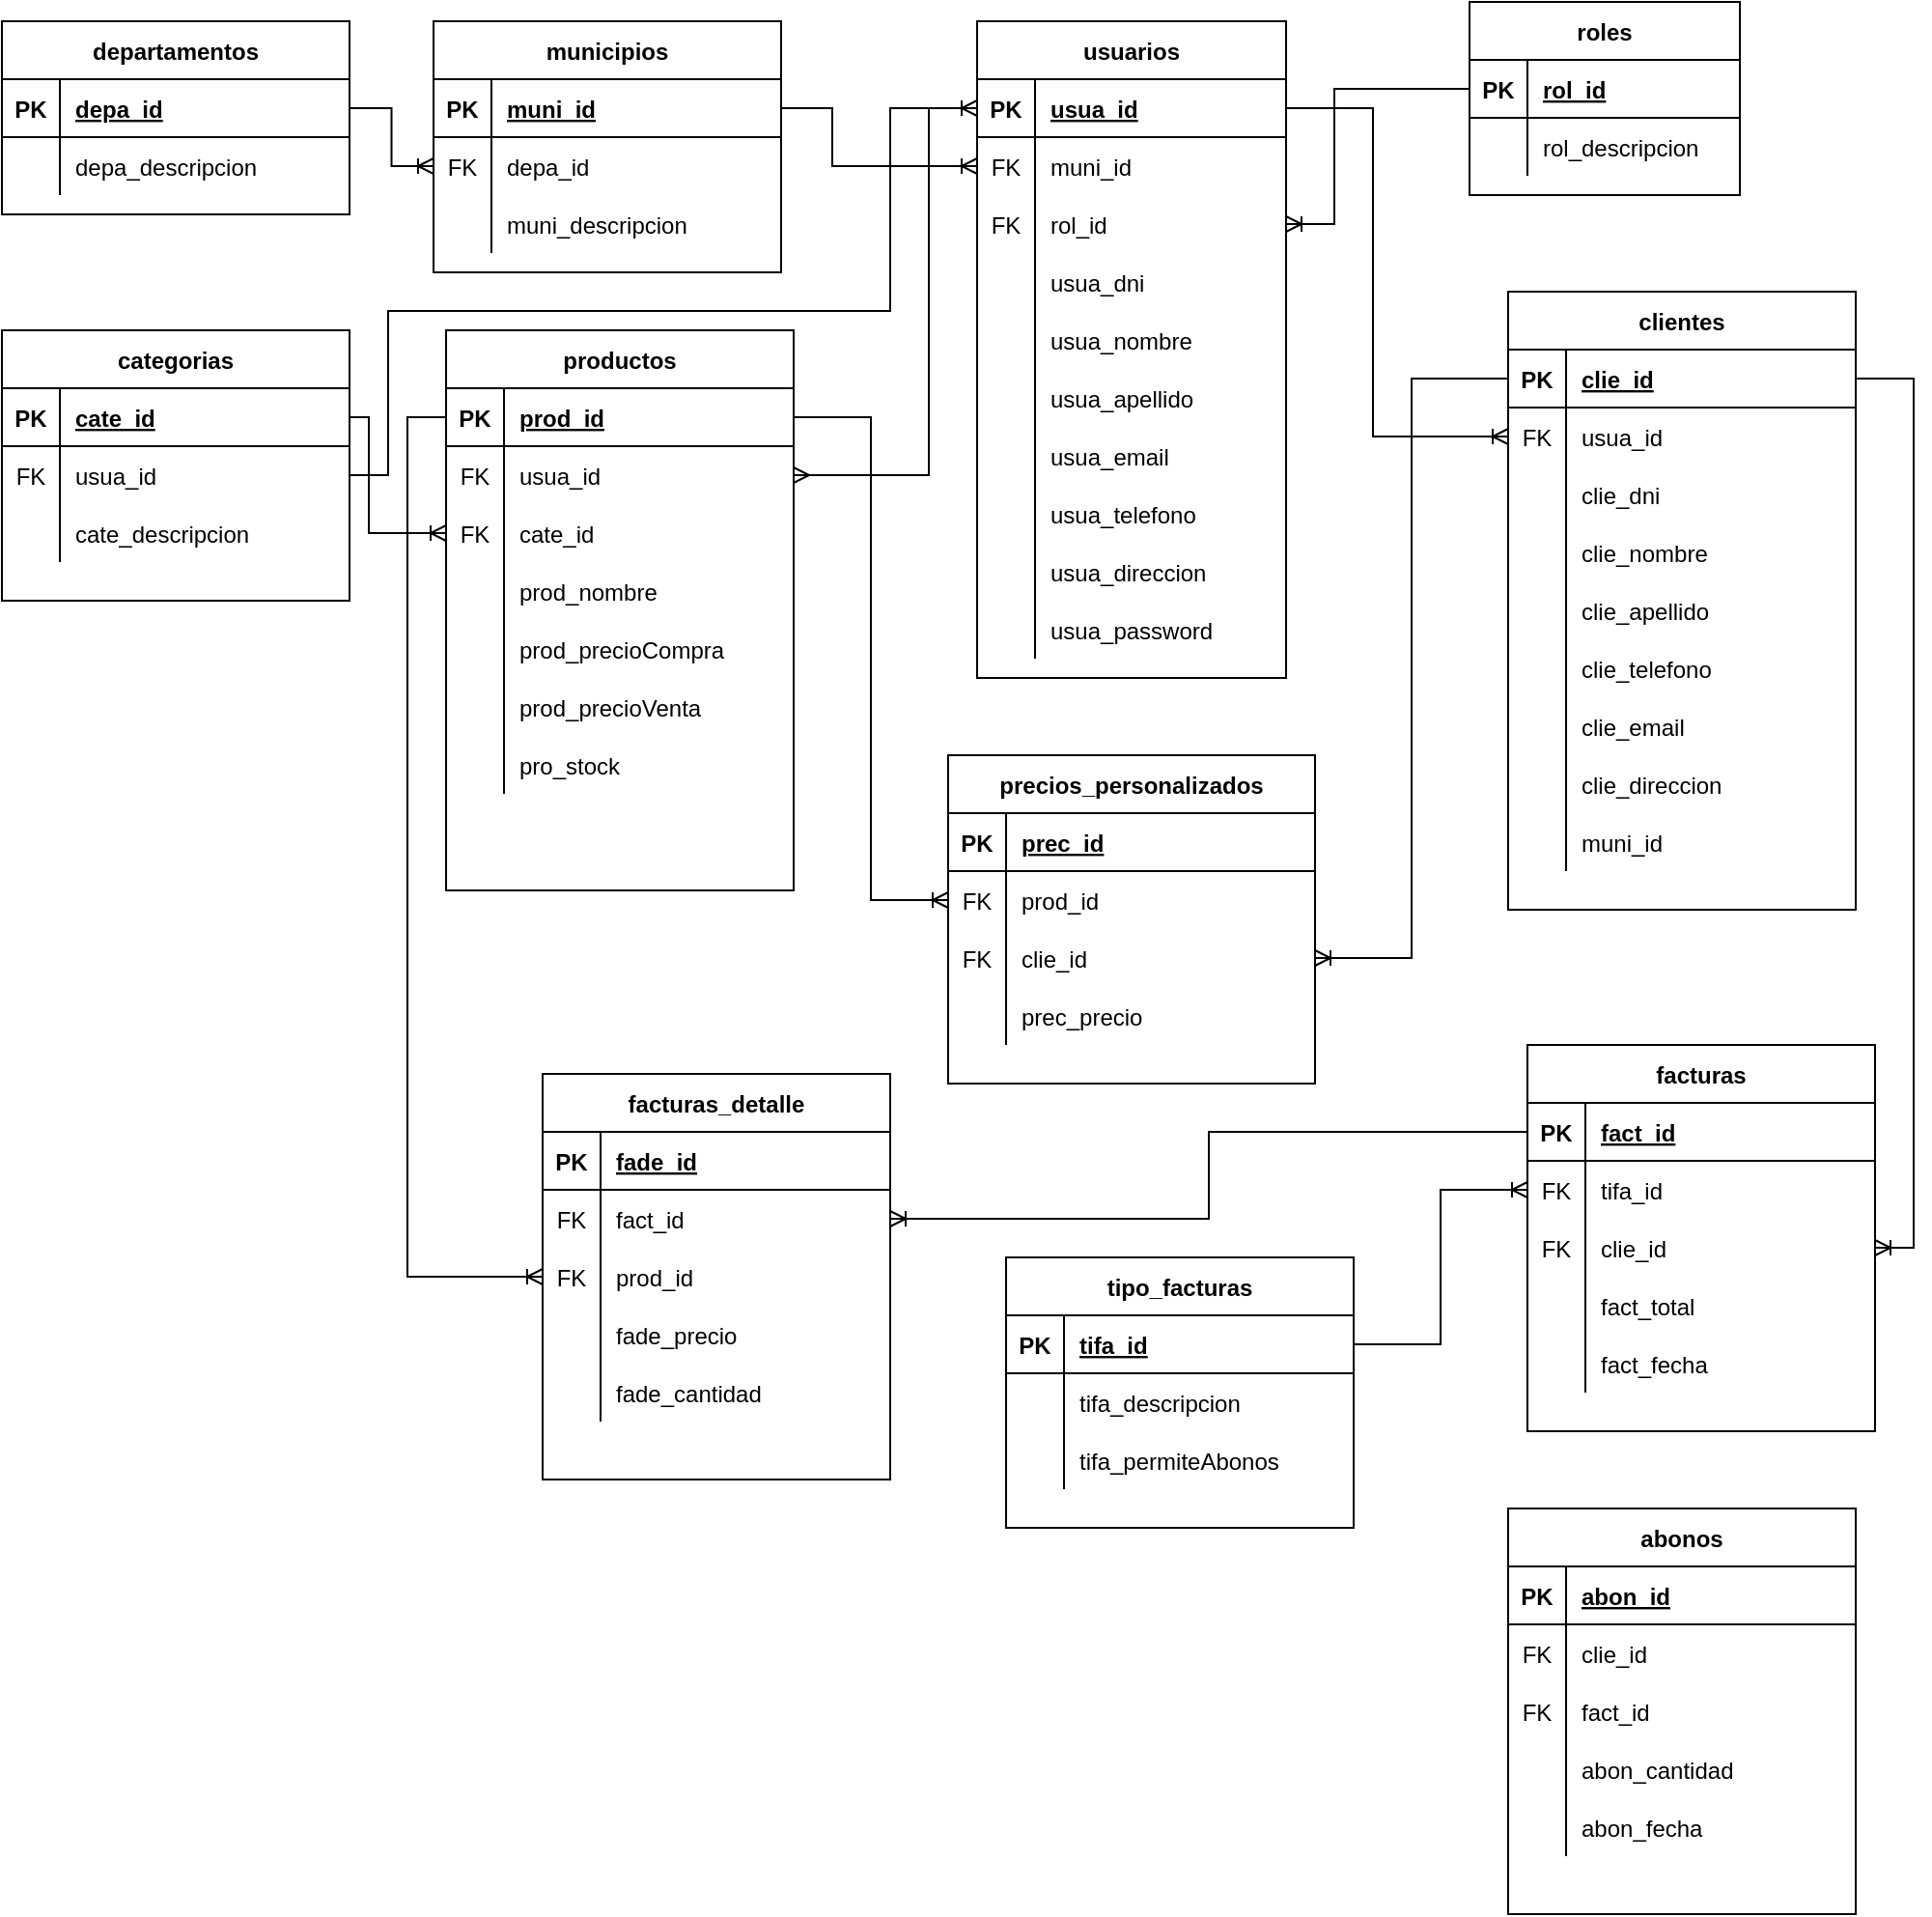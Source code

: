 <mxfile version="20.8.5" type="device"><diagram id="mv_KBfn8woXebEvf1E4W" name="Página-1"><mxGraphModel dx="880" dy="452" grid="1" gridSize="10" guides="1" tooltips="1" connect="1" arrows="1" fold="1" page="1" pageScale="1" pageWidth="827" pageHeight="1169" math="0" shadow="0"><root><mxCell id="0"/><mxCell id="1" parent="0"/><mxCell id="qurklKgOhyTYDaTzTd-g-2" value="departamentos" style="shape=table;startSize=30;container=1;collapsible=1;childLayout=tableLayout;fixedRows=1;rowLines=0;fontStyle=1;align=center;resizeLast=1;" parent="1" vertex="1"><mxGeometry x="10" y="40" width="180" height="100" as="geometry"/></mxCell><mxCell id="qurklKgOhyTYDaTzTd-g-3" value="" style="shape=tableRow;horizontal=0;startSize=0;swimlaneHead=0;swimlaneBody=0;fillColor=none;collapsible=0;dropTarget=0;points=[[0,0.5],[1,0.5]];portConstraint=eastwest;top=0;left=0;right=0;bottom=1;" parent="qurklKgOhyTYDaTzTd-g-2" vertex="1"><mxGeometry y="30" width="180" height="30" as="geometry"/></mxCell><mxCell id="qurklKgOhyTYDaTzTd-g-4" value="PK" style="shape=partialRectangle;connectable=0;fillColor=none;top=0;left=0;bottom=0;right=0;fontStyle=1;overflow=hidden;" parent="qurklKgOhyTYDaTzTd-g-3" vertex="1"><mxGeometry width="30" height="30" as="geometry"><mxRectangle width="30" height="30" as="alternateBounds"/></mxGeometry></mxCell><mxCell id="qurklKgOhyTYDaTzTd-g-5" value="depa_id" style="shape=partialRectangle;connectable=0;fillColor=none;top=0;left=0;bottom=0;right=0;align=left;spacingLeft=6;fontStyle=5;overflow=hidden;" parent="qurklKgOhyTYDaTzTd-g-3" vertex="1"><mxGeometry x="30" width="150" height="30" as="geometry"><mxRectangle width="150" height="30" as="alternateBounds"/></mxGeometry></mxCell><mxCell id="qurklKgOhyTYDaTzTd-g-6" value="" style="shape=tableRow;horizontal=0;startSize=0;swimlaneHead=0;swimlaneBody=0;fillColor=none;collapsible=0;dropTarget=0;points=[[0,0.5],[1,0.5]];portConstraint=eastwest;top=0;left=0;right=0;bottom=0;" parent="qurklKgOhyTYDaTzTd-g-2" vertex="1"><mxGeometry y="60" width="180" height="30" as="geometry"/></mxCell><mxCell id="qurklKgOhyTYDaTzTd-g-7" value="" style="shape=partialRectangle;connectable=0;fillColor=none;top=0;left=0;bottom=0;right=0;editable=1;overflow=hidden;" parent="qurklKgOhyTYDaTzTd-g-6" vertex="1"><mxGeometry width="30" height="30" as="geometry"><mxRectangle width="30" height="30" as="alternateBounds"/></mxGeometry></mxCell><mxCell id="qurklKgOhyTYDaTzTd-g-8" value="depa_descripcion" style="shape=partialRectangle;connectable=0;fillColor=none;top=0;left=0;bottom=0;right=0;align=left;spacingLeft=6;overflow=hidden;" parent="qurklKgOhyTYDaTzTd-g-6" vertex="1"><mxGeometry x="30" width="150" height="30" as="geometry"><mxRectangle width="150" height="30" as="alternateBounds"/></mxGeometry></mxCell><mxCell id="qurklKgOhyTYDaTzTd-g-15" value="municipios" style="shape=table;startSize=30;container=1;collapsible=1;childLayout=tableLayout;fixedRows=1;rowLines=0;fontStyle=1;align=center;resizeLast=1;" parent="1" vertex="1"><mxGeometry x="233.5" y="40" width="180" height="130" as="geometry"/></mxCell><mxCell id="qurklKgOhyTYDaTzTd-g-16" value="" style="shape=tableRow;horizontal=0;startSize=0;swimlaneHead=0;swimlaneBody=0;fillColor=none;collapsible=0;dropTarget=0;points=[[0,0.5],[1,0.5]];portConstraint=eastwest;top=0;left=0;right=0;bottom=1;" parent="qurklKgOhyTYDaTzTd-g-15" vertex="1"><mxGeometry y="30" width="180" height="30" as="geometry"/></mxCell><mxCell id="qurklKgOhyTYDaTzTd-g-17" value="PK" style="shape=partialRectangle;connectable=0;fillColor=none;top=0;left=0;bottom=0;right=0;fontStyle=1;overflow=hidden;" parent="qurklKgOhyTYDaTzTd-g-16" vertex="1"><mxGeometry width="30" height="30" as="geometry"><mxRectangle width="30" height="30" as="alternateBounds"/></mxGeometry></mxCell><mxCell id="qurklKgOhyTYDaTzTd-g-18" value="muni_id" style="shape=partialRectangle;connectable=0;fillColor=none;top=0;left=0;bottom=0;right=0;align=left;spacingLeft=6;fontStyle=5;overflow=hidden;" parent="qurklKgOhyTYDaTzTd-g-16" vertex="1"><mxGeometry x="30" width="150" height="30" as="geometry"><mxRectangle width="150" height="30" as="alternateBounds"/></mxGeometry></mxCell><mxCell id="qurklKgOhyTYDaTzTd-g-25" value="" style="shape=tableRow;horizontal=0;startSize=0;swimlaneHead=0;swimlaneBody=0;fillColor=none;collapsible=0;dropTarget=0;points=[[0,0.5],[1,0.5]];portConstraint=eastwest;top=0;left=0;right=0;bottom=0;" parent="qurklKgOhyTYDaTzTd-g-15" vertex="1"><mxGeometry y="60" width="180" height="30" as="geometry"/></mxCell><mxCell id="qurklKgOhyTYDaTzTd-g-26" value="FK" style="shape=partialRectangle;connectable=0;fillColor=none;top=0;left=0;bottom=0;right=0;fontStyle=0;overflow=hidden;" parent="qurklKgOhyTYDaTzTd-g-25" vertex="1"><mxGeometry width="30" height="30" as="geometry"><mxRectangle width="30" height="30" as="alternateBounds"/></mxGeometry></mxCell><mxCell id="qurklKgOhyTYDaTzTd-g-27" value="depa_id" style="shape=partialRectangle;connectable=0;fillColor=none;top=0;left=0;bottom=0;right=0;align=left;spacingLeft=6;fontStyle=0;overflow=hidden;" parent="qurklKgOhyTYDaTzTd-g-25" vertex="1"><mxGeometry x="30" width="150" height="30" as="geometry"><mxRectangle width="150" height="30" as="alternateBounds"/></mxGeometry></mxCell><mxCell id="qurklKgOhyTYDaTzTd-g-19" value="" style="shape=tableRow;horizontal=0;startSize=0;swimlaneHead=0;swimlaneBody=0;fillColor=none;collapsible=0;dropTarget=0;points=[[0,0.5],[1,0.5]];portConstraint=eastwest;top=0;left=0;right=0;bottom=0;" parent="qurklKgOhyTYDaTzTd-g-15" vertex="1"><mxGeometry y="90" width="180" height="30" as="geometry"/></mxCell><mxCell id="qurklKgOhyTYDaTzTd-g-20" value="" style="shape=partialRectangle;connectable=0;fillColor=none;top=0;left=0;bottom=0;right=0;editable=1;overflow=hidden;" parent="qurklKgOhyTYDaTzTd-g-19" vertex="1"><mxGeometry width="30" height="30" as="geometry"><mxRectangle width="30" height="30" as="alternateBounds"/></mxGeometry></mxCell><mxCell id="qurklKgOhyTYDaTzTd-g-21" value="muni_descripcion" style="shape=partialRectangle;connectable=0;fillColor=none;top=0;left=0;bottom=0;right=0;align=left;spacingLeft=6;overflow=hidden;" parent="qurklKgOhyTYDaTzTd-g-19" vertex="1"><mxGeometry x="30" width="150" height="30" as="geometry"><mxRectangle width="150" height="30" as="alternateBounds"/></mxGeometry></mxCell><mxCell id="qurklKgOhyTYDaTzTd-g-28" value="" style="edgeStyle=orthogonalEdgeStyle;fontSize=12;html=1;endArrow=ERoneToMany;rounded=0;exitX=1;exitY=0.5;exitDx=0;exitDy=0;entryX=0;entryY=0.5;entryDx=0;entryDy=0;" parent="1" source="qurklKgOhyTYDaTzTd-g-3" target="qurklKgOhyTYDaTzTd-g-25" edge="1"><mxGeometry width="100" height="100" relative="1" as="geometry"><mxPoint x="210" y="280" as="sourcePoint"/><mxPoint x="310" y="220" as="targetPoint"/></mxGeometry></mxCell><mxCell id="qurklKgOhyTYDaTzTd-g-29" value="usuarios" style="shape=table;startSize=30;container=1;collapsible=1;childLayout=tableLayout;fixedRows=1;rowLines=0;fontStyle=1;align=center;resizeLast=1;" parent="1" vertex="1"><mxGeometry x="515" y="40" width="160" height="340" as="geometry"/></mxCell><mxCell id="qurklKgOhyTYDaTzTd-g-30" value="" style="shape=tableRow;horizontal=0;startSize=0;swimlaneHead=0;swimlaneBody=0;fillColor=none;collapsible=0;dropTarget=0;points=[[0,0.5],[1,0.5]];portConstraint=eastwest;top=0;left=0;right=0;bottom=1;" parent="qurklKgOhyTYDaTzTd-g-29" vertex="1"><mxGeometry y="30" width="160" height="30" as="geometry"/></mxCell><mxCell id="qurklKgOhyTYDaTzTd-g-31" value="PK" style="shape=partialRectangle;connectable=0;fillColor=none;top=0;left=0;bottom=0;right=0;fontStyle=1;overflow=hidden;" parent="qurklKgOhyTYDaTzTd-g-30" vertex="1"><mxGeometry width="30" height="30" as="geometry"><mxRectangle width="30" height="30" as="alternateBounds"/></mxGeometry></mxCell><mxCell id="qurklKgOhyTYDaTzTd-g-32" value="usua_id" style="shape=partialRectangle;connectable=0;fillColor=none;top=0;left=0;bottom=0;right=0;align=left;spacingLeft=6;fontStyle=5;overflow=hidden;" parent="qurklKgOhyTYDaTzTd-g-30" vertex="1"><mxGeometry x="30" width="130" height="30" as="geometry"><mxRectangle width="130" height="30" as="alternateBounds"/></mxGeometry></mxCell><mxCell id="qurklKgOhyTYDaTzTd-g-57" value="" style="shape=tableRow;horizontal=0;startSize=0;swimlaneHead=0;swimlaneBody=0;fillColor=none;collapsible=0;dropTarget=0;points=[[0,0.5],[1,0.5]];portConstraint=eastwest;top=0;left=0;right=0;bottom=0;" parent="qurklKgOhyTYDaTzTd-g-29" vertex="1"><mxGeometry y="60" width="160" height="30" as="geometry"/></mxCell><mxCell id="qurklKgOhyTYDaTzTd-g-58" value="FK" style="shape=partialRectangle;connectable=0;fillColor=none;top=0;left=0;bottom=0;right=0;fontStyle=0;overflow=hidden;" parent="qurklKgOhyTYDaTzTd-g-57" vertex="1"><mxGeometry width="30" height="30" as="geometry"><mxRectangle width="30" height="30" as="alternateBounds"/></mxGeometry></mxCell><mxCell id="qurklKgOhyTYDaTzTd-g-59" value="muni_id" style="shape=partialRectangle;connectable=0;fillColor=none;top=0;left=0;bottom=0;right=0;align=left;spacingLeft=6;fontStyle=0;overflow=hidden;" parent="qurklKgOhyTYDaTzTd-g-57" vertex="1"><mxGeometry x="30" width="130" height="30" as="geometry"><mxRectangle width="130" height="30" as="alternateBounds"/></mxGeometry></mxCell><mxCell id="qurklKgOhyTYDaTzTd-g-60" value="" style="shape=tableRow;horizontal=0;startSize=0;swimlaneHead=0;swimlaneBody=0;fillColor=none;collapsible=0;dropTarget=0;points=[[0,0.5],[1,0.5]];portConstraint=eastwest;top=0;left=0;right=0;bottom=0;" parent="qurklKgOhyTYDaTzTd-g-29" vertex="1"><mxGeometry y="90" width="160" height="30" as="geometry"/></mxCell><mxCell id="qurklKgOhyTYDaTzTd-g-61" value="FK" style="shape=partialRectangle;connectable=0;fillColor=none;top=0;left=0;bottom=0;right=0;fontStyle=0;overflow=hidden;" parent="qurklKgOhyTYDaTzTd-g-60" vertex="1"><mxGeometry width="30" height="30" as="geometry"><mxRectangle width="30" height="30" as="alternateBounds"/></mxGeometry></mxCell><mxCell id="qurklKgOhyTYDaTzTd-g-62" value="rol_id" style="shape=partialRectangle;connectable=0;fillColor=none;top=0;left=0;bottom=0;right=0;align=left;spacingLeft=6;fontStyle=0;overflow=hidden;" parent="qurklKgOhyTYDaTzTd-g-60" vertex="1"><mxGeometry x="30" width="130" height="30" as="geometry"><mxRectangle width="130" height="30" as="alternateBounds"/></mxGeometry></mxCell><mxCell id="qurklKgOhyTYDaTzTd-g-51" value="" style="shape=tableRow;horizontal=0;startSize=0;swimlaneHead=0;swimlaneBody=0;fillColor=none;collapsible=0;dropTarget=0;points=[[0,0.5],[1,0.5]];portConstraint=eastwest;top=0;left=0;right=0;bottom=0;" parent="qurklKgOhyTYDaTzTd-g-29" vertex="1"><mxGeometry y="120" width="160" height="30" as="geometry"/></mxCell><mxCell id="qurklKgOhyTYDaTzTd-g-52" value="" style="shape=partialRectangle;connectable=0;fillColor=none;top=0;left=0;bottom=0;right=0;editable=1;overflow=hidden;" parent="qurklKgOhyTYDaTzTd-g-51" vertex="1"><mxGeometry width="30" height="30" as="geometry"><mxRectangle width="30" height="30" as="alternateBounds"/></mxGeometry></mxCell><mxCell id="qurklKgOhyTYDaTzTd-g-53" value="usua_dni" style="shape=partialRectangle;connectable=0;fillColor=none;top=0;left=0;bottom=0;right=0;align=left;spacingLeft=6;overflow=hidden;" parent="qurklKgOhyTYDaTzTd-g-51" vertex="1"><mxGeometry x="30" width="130" height="30" as="geometry"><mxRectangle width="130" height="30" as="alternateBounds"/></mxGeometry></mxCell><mxCell id="qurklKgOhyTYDaTzTd-g-33" value="" style="shape=tableRow;horizontal=0;startSize=0;swimlaneHead=0;swimlaneBody=0;fillColor=none;collapsible=0;dropTarget=0;points=[[0,0.5],[1,0.5]];portConstraint=eastwest;top=0;left=0;right=0;bottom=0;" parent="qurklKgOhyTYDaTzTd-g-29" vertex="1"><mxGeometry y="150" width="160" height="30" as="geometry"/></mxCell><mxCell id="qurklKgOhyTYDaTzTd-g-34" value="" style="shape=partialRectangle;connectable=0;fillColor=none;top=0;left=0;bottom=0;right=0;editable=1;overflow=hidden;" parent="qurklKgOhyTYDaTzTd-g-33" vertex="1"><mxGeometry width="30" height="30" as="geometry"><mxRectangle width="30" height="30" as="alternateBounds"/></mxGeometry></mxCell><mxCell id="qurklKgOhyTYDaTzTd-g-35" value="usua_nombre" style="shape=partialRectangle;connectable=0;fillColor=none;top=0;left=0;bottom=0;right=0;align=left;spacingLeft=6;overflow=hidden;" parent="qurklKgOhyTYDaTzTd-g-33" vertex="1"><mxGeometry x="30" width="130" height="30" as="geometry"><mxRectangle width="130" height="30" as="alternateBounds"/></mxGeometry></mxCell><mxCell id="qurklKgOhyTYDaTzTd-g-36" value="" style="shape=tableRow;horizontal=0;startSize=0;swimlaneHead=0;swimlaneBody=0;fillColor=none;collapsible=0;dropTarget=0;points=[[0,0.5],[1,0.5]];portConstraint=eastwest;top=0;left=0;right=0;bottom=0;" parent="qurklKgOhyTYDaTzTd-g-29" vertex="1"><mxGeometry y="180" width="160" height="30" as="geometry"/></mxCell><mxCell id="qurklKgOhyTYDaTzTd-g-37" value="" style="shape=partialRectangle;connectable=0;fillColor=none;top=0;left=0;bottom=0;right=0;editable=1;overflow=hidden;" parent="qurklKgOhyTYDaTzTd-g-36" vertex="1"><mxGeometry width="30" height="30" as="geometry"><mxRectangle width="30" height="30" as="alternateBounds"/></mxGeometry></mxCell><mxCell id="qurklKgOhyTYDaTzTd-g-38" value="usua_apellido" style="shape=partialRectangle;connectable=0;fillColor=none;top=0;left=0;bottom=0;right=0;align=left;spacingLeft=6;overflow=hidden;" parent="qurklKgOhyTYDaTzTd-g-36" vertex="1"><mxGeometry x="30" width="130" height="30" as="geometry"><mxRectangle width="130" height="30" as="alternateBounds"/></mxGeometry></mxCell><mxCell id="qurklKgOhyTYDaTzTd-g-39" value="" style="shape=tableRow;horizontal=0;startSize=0;swimlaneHead=0;swimlaneBody=0;fillColor=none;collapsible=0;dropTarget=0;points=[[0,0.5],[1,0.5]];portConstraint=eastwest;top=0;left=0;right=0;bottom=0;" parent="qurklKgOhyTYDaTzTd-g-29" vertex="1"><mxGeometry y="210" width="160" height="30" as="geometry"/></mxCell><mxCell id="qurklKgOhyTYDaTzTd-g-40" value="" style="shape=partialRectangle;connectable=0;fillColor=none;top=0;left=0;bottom=0;right=0;editable=1;overflow=hidden;" parent="qurklKgOhyTYDaTzTd-g-39" vertex="1"><mxGeometry width="30" height="30" as="geometry"><mxRectangle width="30" height="30" as="alternateBounds"/></mxGeometry></mxCell><mxCell id="qurklKgOhyTYDaTzTd-g-41" value="usua_email" style="shape=partialRectangle;connectable=0;fillColor=none;top=0;left=0;bottom=0;right=0;align=left;spacingLeft=6;overflow=hidden;" parent="qurklKgOhyTYDaTzTd-g-39" vertex="1"><mxGeometry x="30" width="130" height="30" as="geometry"><mxRectangle width="130" height="30" as="alternateBounds"/></mxGeometry></mxCell><mxCell id="qurklKgOhyTYDaTzTd-g-42" value="" style="shape=tableRow;horizontal=0;startSize=0;swimlaneHead=0;swimlaneBody=0;fillColor=none;collapsible=0;dropTarget=0;points=[[0,0.5],[1,0.5]];portConstraint=eastwest;top=0;left=0;right=0;bottom=0;" parent="qurklKgOhyTYDaTzTd-g-29" vertex="1"><mxGeometry y="240" width="160" height="30" as="geometry"/></mxCell><mxCell id="qurklKgOhyTYDaTzTd-g-43" value="" style="shape=partialRectangle;connectable=0;fillColor=none;top=0;left=0;bottom=0;right=0;editable=1;overflow=hidden;" parent="qurklKgOhyTYDaTzTd-g-42" vertex="1"><mxGeometry width="30" height="30" as="geometry"><mxRectangle width="30" height="30" as="alternateBounds"/></mxGeometry></mxCell><mxCell id="qurklKgOhyTYDaTzTd-g-44" value="usua_telefono" style="shape=partialRectangle;connectable=0;fillColor=none;top=0;left=0;bottom=0;right=0;align=left;spacingLeft=6;overflow=hidden;" parent="qurklKgOhyTYDaTzTd-g-42" vertex="1"><mxGeometry x="30" width="130" height="30" as="geometry"><mxRectangle width="130" height="30" as="alternateBounds"/></mxGeometry></mxCell><mxCell id="qurklKgOhyTYDaTzTd-g-45" value="" style="shape=tableRow;horizontal=0;startSize=0;swimlaneHead=0;swimlaneBody=0;fillColor=none;collapsible=0;dropTarget=0;points=[[0,0.5],[1,0.5]];portConstraint=eastwest;top=0;left=0;right=0;bottom=0;" parent="qurklKgOhyTYDaTzTd-g-29" vertex="1"><mxGeometry y="270" width="160" height="30" as="geometry"/></mxCell><mxCell id="qurklKgOhyTYDaTzTd-g-46" value="" style="shape=partialRectangle;connectable=0;fillColor=none;top=0;left=0;bottom=0;right=0;editable=1;overflow=hidden;" parent="qurklKgOhyTYDaTzTd-g-45" vertex="1"><mxGeometry width="30" height="30" as="geometry"><mxRectangle width="30" height="30" as="alternateBounds"/></mxGeometry></mxCell><mxCell id="qurklKgOhyTYDaTzTd-g-47" value="usua_direccion" style="shape=partialRectangle;connectable=0;fillColor=none;top=0;left=0;bottom=0;right=0;align=left;spacingLeft=6;overflow=hidden;" parent="qurklKgOhyTYDaTzTd-g-45" vertex="1"><mxGeometry x="30" width="130" height="30" as="geometry"><mxRectangle width="130" height="30" as="alternateBounds"/></mxGeometry></mxCell><mxCell id="qurklKgOhyTYDaTzTd-g-48" value="" style="shape=tableRow;horizontal=0;startSize=0;swimlaneHead=0;swimlaneBody=0;fillColor=none;collapsible=0;dropTarget=0;points=[[0,0.5],[1,0.5]];portConstraint=eastwest;top=0;left=0;right=0;bottom=0;" parent="qurklKgOhyTYDaTzTd-g-29" vertex="1"><mxGeometry y="300" width="160" height="30" as="geometry"/></mxCell><mxCell id="qurklKgOhyTYDaTzTd-g-49" value="" style="shape=partialRectangle;connectable=0;fillColor=none;top=0;left=0;bottom=0;right=0;editable=1;overflow=hidden;" parent="qurklKgOhyTYDaTzTd-g-48" vertex="1"><mxGeometry width="30" height="30" as="geometry"><mxRectangle width="30" height="30" as="alternateBounds"/></mxGeometry></mxCell><mxCell id="qurklKgOhyTYDaTzTd-g-50" value="usua_password" style="shape=partialRectangle;connectable=0;fillColor=none;top=0;left=0;bottom=0;right=0;align=left;spacingLeft=6;overflow=hidden;" parent="qurklKgOhyTYDaTzTd-g-48" vertex="1"><mxGeometry x="30" width="130" height="30" as="geometry"><mxRectangle width="130" height="30" as="alternateBounds"/></mxGeometry></mxCell><mxCell id="qurklKgOhyTYDaTzTd-g-63" value="roles" style="shape=table;startSize=30;container=1;collapsible=1;childLayout=tableLayout;fixedRows=1;rowLines=0;fontStyle=1;align=center;resizeLast=1;" parent="1" vertex="1"><mxGeometry x="770" y="30" width="140" height="100" as="geometry"/></mxCell><mxCell id="qurklKgOhyTYDaTzTd-g-64" value="" style="shape=tableRow;horizontal=0;startSize=0;swimlaneHead=0;swimlaneBody=0;fillColor=none;collapsible=0;dropTarget=0;points=[[0,0.5],[1,0.5]];portConstraint=eastwest;top=0;left=0;right=0;bottom=1;" parent="qurklKgOhyTYDaTzTd-g-63" vertex="1"><mxGeometry y="30" width="140" height="30" as="geometry"/></mxCell><mxCell id="qurklKgOhyTYDaTzTd-g-65" value="PK" style="shape=partialRectangle;connectable=0;fillColor=none;top=0;left=0;bottom=0;right=0;fontStyle=1;overflow=hidden;" parent="qurklKgOhyTYDaTzTd-g-64" vertex="1"><mxGeometry width="30" height="30" as="geometry"><mxRectangle width="30" height="30" as="alternateBounds"/></mxGeometry></mxCell><mxCell id="qurklKgOhyTYDaTzTd-g-66" value="rol_id" style="shape=partialRectangle;connectable=0;fillColor=none;top=0;left=0;bottom=0;right=0;align=left;spacingLeft=6;fontStyle=5;overflow=hidden;" parent="qurklKgOhyTYDaTzTd-g-64" vertex="1"><mxGeometry x="30" width="110" height="30" as="geometry"><mxRectangle width="110" height="30" as="alternateBounds"/></mxGeometry></mxCell><mxCell id="qurklKgOhyTYDaTzTd-g-67" value="" style="shape=tableRow;horizontal=0;startSize=0;swimlaneHead=0;swimlaneBody=0;fillColor=none;collapsible=0;dropTarget=0;points=[[0,0.5],[1,0.5]];portConstraint=eastwest;top=0;left=0;right=0;bottom=0;" parent="qurklKgOhyTYDaTzTd-g-63" vertex="1"><mxGeometry y="60" width="140" height="30" as="geometry"/></mxCell><mxCell id="qurklKgOhyTYDaTzTd-g-68" value="" style="shape=partialRectangle;connectable=0;fillColor=none;top=0;left=0;bottom=0;right=0;editable=1;overflow=hidden;" parent="qurklKgOhyTYDaTzTd-g-67" vertex="1"><mxGeometry width="30" height="30" as="geometry"><mxRectangle width="30" height="30" as="alternateBounds"/></mxGeometry></mxCell><mxCell id="qurklKgOhyTYDaTzTd-g-69" value="rol_descripcion" style="shape=partialRectangle;connectable=0;fillColor=none;top=0;left=0;bottom=0;right=0;align=left;spacingLeft=6;overflow=hidden;" parent="qurklKgOhyTYDaTzTd-g-67" vertex="1"><mxGeometry x="30" width="110" height="30" as="geometry"><mxRectangle width="110" height="30" as="alternateBounds"/></mxGeometry></mxCell><mxCell id="qurklKgOhyTYDaTzTd-g-70" value="" style="edgeStyle=orthogonalEdgeStyle;fontSize=12;html=1;endArrow=ERoneToMany;rounded=0;entryX=0;entryY=0.5;entryDx=0;entryDy=0;exitX=1;exitY=0.5;exitDx=0;exitDy=0;" parent="1" source="qurklKgOhyTYDaTzTd-g-16" target="qurklKgOhyTYDaTzTd-g-57" edge="1"><mxGeometry width="100" height="100" relative="1" as="geometry"><mxPoint x="360" y="250" as="sourcePoint"/><mxPoint x="460" y="150" as="targetPoint"/><Array as="points"><mxPoint x="440" y="85"/><mxPoint x="440" y="115"/></Array></mxGeometry></mxCell><mxCell id="qurklKgOhyTYDaTzTd-g-71" value="" style="edgeStyle=orthogonalEdgeStyle;fontSize=12;html=1;endArrow=ERoneToMany;rounded=0;entryX=1;entryY=0.5;entryDx=0;entryDy=0;exitX=0;exitY=0.5;exitDx=0;exitDy=0;" parent="1" source="qurklKgOhyTYDaTzTd-g-64" target="qurklKgOhyTYDaTzTd-g-60" edge="1"><mxGeometry width="100" height="100" relative="1" as="geometry"><mxPoint x="660" y="160" as="sourcePoint"/><mxPoint x="716.5" y="190" as="targetPoint"/><Array as="points"><mxPoint x="700" y="75"/><mxPoint x="700" y="145"/></Array></mxGeometry></mxCell><mxCell id="qurklKgOhyTYDaTzTd-g-72" value="clientes" style="shape=table;startSize=30;container=1;collapsible=1;childLayout=tableLayout;fixedRows=1;rowLines=0;fontStyle=1;align=center;resizeLast=1;" parent="1" vertex="1"><mxGeometry x="790" y="180" width="180" height="320" as="geometry"/></mxCell><mxCell id="qurklKgOhyTYDaTzTd-g-73" value="" style="shape=tableRow;horizontal=0;startSize=0;swimlaneHead=0;swimlaneBody=0;fillColor=none;collapsible=0;dropTarget=0;points=[[0,0.5],[1,0.5]];portConstraint=eastwest;top=0;left=0;right=0;bottom=1;" parent="qurklKgOhyTYDaTzTd-g-72" vertex="1"><mxGeometry y="30" width="180" height="30" as="geometry"/></mxCell><mxCell id="qurklKgOhyTYDaTzTd-g-74" value="PK" style="shape=partialRectangle;connectable=0;fillColor=none;top=0;left=0;bottom=0;right=0;fontStyle=1;overflow=hidden;" parent="qurklKgOhyTYDaTzTd-g-73" vertex="1"><mxGeometry width="30" height="30" as="geometry"><mxRectangle width="30" height="30" as="alternateBounds"/></mxGeometry></mxCell><mxCell id="qurklKgOhyTYDaTzTd-g-75" value="clie_id" style="shape=partialRectangle;connectable=0;fillColor=none;top=0;left=0;bottom=0;right=0;align=left;spacingLeft=6;fontStyle=5;overflow=hidden;" parent="qurklKgOhyTYDaTzTd-g-73" vertex="1"><mxGeometry x="30" width="150" height="30" as="geometry"><mxRectangle width="150" height="30" as="alternateBounds"/></mxGeometry></mxCell><mxCell id="qurklKgOhyTYDaTzTd-g-97" value="" style="shape=tableRow;horizontal=0;startSize=0;swimlaneHead=0;swimlaneBody=0;fillColor=none;collapsible=0;dropTarget=0;points=[[0,0.5],[1,0.5]];portConstraint=eastwest;top=0;left=0;right=0;bottom=0;" parent="qurklKgOhyTYDaTzTd-g-72" vertex="1"><mxGeometry y="60" width="180" height="30" as="geometry"/></mxCell><mxCell id="qurklKgOhyTYDaTzTd-g-98" value="FK" style="shape=partialRectangle;connectable=0;fillColor=none;top=0;left=0;bottom=0;right=0;fontStyle=0;overflow=hidden;" parent="qurklKgOhyTYDaTzTd-g-97" vertex="1"><mxGeometry width="30" height="30" as="geometry"><mxRectangle width="30" height="30" as="alternateBounds"/></mxGeometry></mxCell><mxCell id="qurklKgOhyTYDaTzTd-g-99" value="usua_id" style="shape=partialRectangle;connectable=0;fillColor=none;top=0;left=0;bottom=0;right=0;align=left;spacingLeft=6;fontStyle=0;overflow=hidden;" parent="qurklKgOhyTYDaTzTd-g-97" vertex="1"><mxGeometry x="30" width="150" height="30" as="geometry"><mxRectangle width="150" height="30" as="alternateBounds"/></mxGeometry></mxCell><mxCell id="qurklKgOhyTYDaTzTd-g-76" value="" style="shape=tableRow;horizontal=0;startSize=0;swimlaneHead=0;swimlaneBody=0;fillColor=none;collapsible=0;dropTarget=0;points=[[0,0.5],[1,0.5]];portConstraint=eastwest;top=0;left=0;right=0;bottom=0;" parent="qurklKgOhyTYDaTzTd-g-72" vertex="1"><mxGeometry y="90" width="180" height="30" as="geometry"/></mxCell><mxCell id="qurklKgOhyTYDaTzTd-g-77" value="" style="shape=partialRectangle;connectable=0;fillColor=none;top=0;left=0;bottom=0;right=0;editable=1;overflow=hidden;" parent="qurklKgOhyTYDaTzTd-g-76" vertex="1"><mxGeometry width="30" height="30" as="geometry"><mxRectangle width="30" height="30" as="alternateBounds"/></mxGeometry></mxCell><mxCell id="qurklKgOhyTYDaTzTd-g-78" value="clie_dni" style="shape=partialRectangle;connectable=0;fillColor=none;top=0;left=0;bottom=0;right=0;align=left;spacingLeft=6;overflow=hidden;" parent="qurklKgOhyTYDaTzTd-g-76" vertex="1"><mxGeometry x="30" width="150" height="30" as="geometry"><mxRectangle width="150" height="30" as="alternateBounds"/></mxGeometry></mxCell><mxCell id="qurklKgOhyTYDaTzTd-g-79" value="" style="shape=tableRow;horizontal=0;startSize=0;swimlaneHead=0;swimlaneBody=0;fillColor=none;collapsible=0;dropTarget=0;points=[[0,0.5],[1,0.5]];portConstraint=eastwest;top=0;left=0;right=0;bottom=0;" parent="qurklKgOhyTYDaTzTd-g-72" vertex="1"><mxGeometry y="120" width="180" height="30" as="geometry"/></mxCell><mxCell id="qurklKgOhyTYDaTzTd-g-80" value="" style="shape=partialRectangle;connectable=0;fillColor=none;top=0;left=0;bottom=0;right=0;editable=1;overflow=hidden;" parent="qurklKgOhyTYDaTzTd-g-79" vertex="1"><mxGeometry width="30" height="30" as="geometry"><mxRectangle width="30" height="30" as="alternateBounds"/></mxGeometry></mxCell><mxCell id="qurklKgOhyTYDaTzTd-g-81" value="clie_nombre" style="shape=partialRectangle;connectable=0;fillColor=none;top=0;left=0;bottom=0;right=0;align=left;spacingLeft=6;overflow=hidden;" parent="qurklKgOhyTYDaTzTd-g-79" vertex="1"><mxGeometry x="30" width="150" height="30" as="geometry"><mxRectangle width="150" height="30" as="alternateBounds"/></mxGeometry></mxCell><mxCell id="qurklKgOhyTYDaTzTd-g-82" value="" style="shape=tableRow;horizontal=0;startSize=0;swimlaneHead=0;swimlaneBody=0;fillColor=none;collapsible=0;dropTarget=0;points=[[0,0.5],[1,0.5]];portConstraint=eastwest;top=0;left=0;right=0;bottom=0;" parent="qurklKgOhyTYDaTzTd-g-72" vertex="1"><mxGeometry y="150" width="180" height="30" as="geometry"/></mxCell><mxCell id="qurklKgOhyTYDaTzTd-g-83" value="" style="shape=partialRectangle;connectable=0;fillColor=none;top=0;left=0;bottom=0;right=0;editable=1;overflow=hidden;" parent="qurklKgOhyTYDaTzTd-g-82" vertex="1"><mxGeometry width="30" height="30" as="geometry"><mxRectangle width="30" height="30" as="alternateBounds"/></mxGeometry></mxCell><mxCell id="qurklKgOhyTYDaTzTd-g-84" value="clie_apellido" style="shape=partialRectangle;connectable=0;fillColor=none;top=0;left=0;bottom=0;right=0;align=left;spacingLeft=6;overflow=hidden;" parent="qurklKgOhyTYDaTzTd-g-82" vertex="1"><mxGeometry x="30" width="150" height="30" as="geometry"><mxRectangle width="150" height="30" as="alternateBounds"/></mxGeometry></mxCell><mxCell id="qurklKgOhyTYDaTzTd-g-85" value="" style="shape=tableRow;horizontal=0;startSize=0;swimlaneHead=0;swimlaneBody=0;fillColor=none;collapsible=0;dropTarget=0;points=[[0,0.5],[1,0.5]];portConstraint=eastwest;top=0;left=0;right=0;bottom=0;" parent="qurklKgOhyTYDaTzTd-g-72" vertex="1"><mxGeometry y="180" width="180" height="30" as="geometry"/></mxCell><mxCell id="qurklKgOhyTYDaTzTd-g-86" value="" style="shape=partialRectangle;connectable=0;fillColor=none;top=0;left=0;bottom=0;right=0;editable=1;overflow=hidden;" parent="qurklKgOhyTYDaTzTd-g-85" vertex="1"><mxGeometry width="30" height="30" as="geometry"><mxRectangle width="30" height="30" as="alternateBounds"/></mxGeometry></mxCell><mxCell id="qurklKgOhyTYDaTzTd-g-87" value="clie_telefono" style="shape=partialRectangle;connectable=0;fillColor=none;top=0;left=0;bottom=0;right=0;align=left;spacingLeft=6;overflow=hidden;" parent="qurklKgOhyTYDaTzTd-g-85" vertex="1"><mxGeometry x="30" width="150" height="30" as="geometry"><mxRectangle width="150" height="30" as="alternateBounds"/></mxGeometry></mxCell><mxCell id="qurklKgOhyTYDaTzTd-g-88" value="" style="shape=tableRow;horizontal=0;startSize=0;swimlaneHead=0;swimlaneBody=0;fillColor=none;collapsible=0;dropTarget=0;points=[[0,0.5],[1,0.5]];portConstraint=eastwest;top=0;left=0;right=0;bottom=0;" parent="qurklKgOhyTYDaTzTd-g-72" vertex="1"><mxGeometry y="210" width="180" height="30" as="geometry"/></mxCell><mxCell id="qurklKgOhyTYDaTzTd-g-89" value="" style="shape=partialRectangle;connectable=0;fillColor=none;top=0;left=0;bottom=0;right=0;editable=1;overflow=hidden;" parent="qurklKgOhyTYDaTzTd-g-88" vertex="1"><mxGeometry width="30" height="30" as="geometry"><mxRectangle width="30" height="30" as="alternateBounds"/></mxGeometry></mxCell><mxCell id="qurklKgOhyTYDaTzTd-g-90" value="clie_email" style="shape=partialRectangle;connectable=0;fillColor=none;top=0;left=0;bottom=0;right=0;align=left;spacingLeft=6;overflow=hidden;" parent="qurklKgOhyTYDaTzTd-g-88" vertex="1"><mxGeometry x="30" width="150" height="30" as="geometry"><mxRectangle width="150" height="30" as="alternateBounds"/></mxGeometry></mxCell><mxCell id="qurklKgOhyTYDaTzTd-g-91" value="" style="shape=tableRow;horizontal=0;startSize=0;swimlaneHead=0;swimlaneBody=0;fillColor=none;collapsible=0;dropTarget=0;points=[[0,0.5],[1,0.5]];portConstraint=eastwest;top=0;left=0;right=0;bottom=0;" parent="qurklKgOhyTYDaTzTd-g-72" vertex="1"><mxGeometry y="240" width="180" height="30" as="geometry"/></mxCell><mxCell id="qurklKgOhyTYDaTzTd-g-92" value="" style="shape=partialRectangle;connectable=0;fillColor=none;top=0;left=0;bottom=0;right=0;editable=1;overflow=hidden;" parent="qurklKgOhyTYDaTzTd-g-91" vertex="1"><mxGeometry width="30" height="30" as="geometry"><mxRectangle width="30" height="30" as="alternateBounds"/></mxGeometry></mxCell><mxCell id="qurklKgOhyTYDaTzTd-g-93" value="clie_direccion" style="shape=partialRectangle;connectable=0;fillColor=none;top=0;left=0;bottom=0;right=0;align=left;spacingLeft=6;overflow=hidden;" parent="qurklKgOhyTYDaTzTd-g-91" vertex="1"><mxGeometry x="30" width="150" height="30" as="geometry"><mxRectangle width="150" height="30" as="alternateBounds"/></mxGeometry></mxCell><mxCell id="qurklKgOhyTYDaTzTd-g-94" value="" style="shape=tableRow;horizontal=0;startSize=0;swimlaneHead=0;swimlaneBody=0;fillColor=none;collapsible=0;dropTarget=0;points=[[0,0.5],[1,0.5]];portConstraint=eastwest;top=0;left=0;right=0;bottom=0;" parent="qurklKgOhyTYDaTzTd-g-72" vertex="1"><mxGeometry y="270" width="180" height="30" as="geometry"/></mxCell><mxCell id="qurklKgOhyTYDaTzTd-g-95" value="" style="shape=partialRectangle;connectable=0;fillColor=none;top=0;left=0;bottom=0;right=0;editable=1;overflow=hidden;" parent="qurklKgOhyTYDaTzTd-g-94" vertex="1"><mxGeometry width="30" height="30" as="geometry"><mxRectangle width="30" height="30" as="alternateBounds"/></mxGeometry></mxCell><mxCell id="qurklKgOhyTYDaTzTd-g-96" value="muni_id" style="shape=partialRectangle;connectable=0;fillColor=none;top=0;left=0;bottom=0;right=0;align=left;spacingLeft=6;overflow=hidden;" parent="qurklKgOhyTYDaTzTd-g-94" vertex="1"><mxGeometry x="30" width="150" height="30" as="geometry"><mxRectangle width="150" height="30" as="alternateBounds"/></mxGeometry></mxCell><mxCell id="qurklKgOhyTYDaTzTd-g-100" value="" style="edgeStyle=orthogonalEdgeStyle;fontSize=12;html=1;endArrow=ERoneToMany;rounded=0;exitX=1;exitY=0.5;exitDx=0;exitDy=0;entryX=0;entryY=0.5;entryDx=0;entryDy=0;" parent="1" source="qurklKgOhyTYDaTzTd-g-30" target="qurklKgOhyTYDaTzTd-g-97" edge="1"><mxGeometry width="100" height="100" relative="1" as="geometry"><mxPoint x="430" y="290" as="sourcePoint"/><mxPoint x="530" y="190" as="targetPoint"/><Array as="points"><mxPoint x="720" y="85"/><mxPoint x="720" y="255"/></Array></mxGeometry></mxCell><mxCell id="qurklKgOhyTYDaTzTd-g-101" value="productos" style="shape=table;startSize=30;container=1;collapsible=1;childLayout=tableLayout;fixedRows=1;rowLines=0;fontStyle=1;align=center;resizeLast=1;" parent="1" vertex="1"><mxGeometry x="240" y="200" width="180" height="290" as="geometry"/></mxCell><mxCell id="qurklKgOhyTYDaTzTd-g-102" value="" style="shape=tableRow;horizontal=0;startSize=0;swimlaneHead=0;swimlaneBody=0;fillColor=none;collapsible=0;dropTarget=0;points=[[0,0.5],[1,0.5]];portConstraint=eastwest;top=0;left=0;right=0;bottom=1;" parent="qurklKgOhyTYDaTzTd-g-101" vertex="1"><mxGeometry y="30" width="180" height="30" as="geometry"/></mxCell><mxCell id="qurklKgOhyTYDaTzTd-g-103" value="PK" style="shape=partialRectangle;connectable=0;fillColor=none;top=0;left=0;bottom=0;right=0;fontStyle=1;overflow=hidden;" parent="qurklKgOhyTYDaTzTd-g-102" vertex="1"><mxGeometry width="30" height="30" as="geometry"><mxRectangle width="30" height="30" as="alternateBounds"/></mxGeometry></mxCell><mxCell id="qurklKgOhyTYDaTzTd-g-104" value="prod_id" style="shape=partialRectangle;connectable=0;fillColor=none;top=0;left=0;bottom=0;right=0;align=left;spacingLeft=6;fontStyle=5;overflow=hidden;" parent="qurklKgOhyTYDaTzTd-g-102" vertex="1"><mxGeometry x="30" width="150" height="30" as="geometry"><mxRectangle width="150" height="30" as="alternateBounds"/></mxGeometry></mxCell><mxCell id="qurklKgOhyTYDaTzTd-g-121" value="" style="shape=tableRow;horizontal=0;startSize=0;swimlaneHead=0;swimlaneBody=0;fillColor=none;collapsible=0;dropTarget=0;points=[[0,0.5],[1,0.5]];portConstraint=eastwest;top=0;left=0;right=0;bottom=0;" parent="qurklKgOhyTYDaTzTd-g-101" vertex="1"><mxGeometry y="60" width="180" height="30" as="geometry"/></mxCell><mxCell id="qurklKgOhyTYDaTzTd-g-122" value="FK" style="shape=partialRectangle;connectable=0;fillColor=none;top=0;left=0;bottom=0;right=0;fontStyle=0;overflow=hidden;" parent="qurklKgOhyTYDaTzTd-g-121" vertex="1"><mxGeometry width="30" height="30" as="geometry"><mxRectangle width="30" height="30" as="alternateBounds"/></mxGeometry></mxCell><mxCell id="qurklKgOhyTYDaTzTd-g-123" value="usua_id" style="shape=partialRectangle;connectable=0;fillColor=none;top=0;left=0;bottom=0;right=0;align=left;spacingLeft=6;fontStyle=0;overflow=hidden;" parent="qurklKgOhyTYDaTzTd-g-121" vertex="1"><mxGeometry x="30" width="150" height="30" as="geometry"><mxRectangle width="150" height="30" as="alternateBounds"/></mxGeometry></mxCell><mxCell id="qurklKgOhyTYDaTzTd-g-142" value="" style="shape=tableRow;horizontal=0;startSize=0;swimlaneHead=0;swimlaneBody=0;fillColor=none;collapsible=0;dropTarget=0;points=[[0,0.5],[1,0.5]];portConstraint=eastwest;top=0;left=0;right=0;bottom=0;" parent="qurklKgOhyTYDaTzTd-g-101" vertex="1"><mxGeometry y="90" width="180" height="30" as="geometry"/></mxCell><mxCell id="qurklKgOhyTYDaTzTd-g-143" value="FK" style="shape=partialRectangle;connectable=0;fillColor=none;top=0;left=0;bottom=0;right=0;fontStyle=0;overflow=hidden;" parent="qurklKgOhyTYDaTzTd-g-142" vertex="1"><mxGeometry width="30" height="30" as="geometry"><mxRectangle width="30" height="30" as="alternateBounds"/></mxGeometry></mxCell><mxCell id="qurklKgOhyTYDaTzTd-g-144" value="cate_id" style="shape=partialRectangle;connectable=0;fillColor=none;top=0;left=0;bottom=0;right=0;align=left;spacingLeft=6;fontStyle=0;overflow=hidden;" parent="qurklKgOhyTYDaTzTd-g-142" vertex="1"><mxGeometry x="30" width="150" height="30" as="geometry"><mxRectangle width="150" height="30" as="alternateBounds"/></mxGeometry></mxCell><mxCell id="qurklKgOhyTYDaTzTd-g-105" value="" style="shape=tableRow;horizontal=0;startSize=0;swimlaneHead=0;swimlaneBody=0;fillColor=none;collapsible=0;dropTarget=0;points=[[0,0.5],[1,0.5]];portConstraint=eastwest;top=0;left=0;right=0;bottom=0;" parent="qurklKgOhyTYDaTzTd-g-101" vertex="1"><mxGeometry y="120" width="180" height="30" as="geometry"/></mxCell><mxCell id="qurklKgOhyTYDaTzTd-g-106" value="" style="shape=partialRectangle;connectable=0;fillColor=none;top=0;left=0;bottom=0;right=0;editable=1;overflow=hidden;" parent="qurklKgOhyTYDaTzTd-g-105" vertex="1"><mxGeometry width="30" height="30" as="geometry"><mxRectangle width="30" height="30" as="alternateBounds"/></mxGeometry></mxCell><mxCell id="qurklKgOhyTYDaTzTd-g-107" value="prod_nombre" style="shape=partialRectangle;connectable=0;fillColor=none;top=0;left=0;bottom=0;right=0;align=left;spacingLeft=6;overflow=hidden;" parent="qurklKgOhyTYDaTzTd-g-105" vertex="1"><mxGeometry x="30" width="150" height="30" as="geometry"><mxRectangle width="150" height="30" as="alternateBounds"/></mxGeometry></mxCell><mxCell id="qurklKgOhyTYDaTzTd-g-108" value="" style="shape=tableRow;horizontal=0;startSize=0;swimlaneHead=0;swimlaneBody=0;fillColor=none;collapsible=0;dropTarget=0;points=[[0,0.5],[1,0.5]];portConstraint=eastwest;top=0;left=0;right=0;bottom=0;" parent="qurklKgOhyTYDaTzTd-g-101" vertex="1"><mxGeometry y="150" width="180" height="30" as="geometry"/></mxCell><mxCell id="qurklKgOhyTYDaTzTd-g-109" value="" style="shape=partialRectangle;connectable=0;fillColor=none;top=0;left=0;bottom=0;right=0;editable=1;overflow=hidden;" parent="qurklKgOhyTYDaTzTd-g-108" vertex="1"><mxGeometry width="30" height="30" as="geometry"><mxRectangle width="30" height="30" as="alternateBounds"/></mxGeometry></mxCell><mxCell id="qurklKgOhyTYDaTzTd-g-110" value="prod_precioCompra" style="shape=partialRectangle;connectable=0;fillColor=none;top=0;left=0;bottom=0;right=0;align=left;spacingLeft=6;overflow=hidden;" parent="qurklKgOhyTYDaTzTd-g-108" vertex="1"><mxGeometry x="30" width="150" height="30" as="geometry"><mxRectangle width="150" height="30" as="alternateBounds"/></mxGeometry></mxCell><mxCell id="qurklKgOhyTYDaTzTd-g-111" value="" style="shape=tableRow;horizontal=0;startSize=0;swimlaneHead=0;swimlaneBody=0;fillColor=none;collapsible=0;dropTarget=0;points=[[0,0.5],[1,0.5]];portConstraint=eastwest;top=0;left=0;right=0;bottom=0;" parent="qurklKgOhyTYDaTzTd-g-101" vertex="1"><mxGeometry y="180" width="180" height="30" as="geometry"/></mxCell><mxCell id="qurklKgOhyTYDaTzTd-g-112" value="" style="shape=partialRectangle;connectable=0;fillColor=none;top=0;left=0;bottom=0;right=0;editable=1;overflow=hidden;" parent="qurklKgOhyTYDaTzTd-g-111" vertex="1"><mxGeometry width="30" height="30" as="geometry"><mxRectangle width="30" height="30" as="alternateBounds"/></mxGeometry></mxCell><mxCell id="qurklKgOhyTYDaTzTd-g-113" value="prod_precioVenta" style="shape=partialRectangle;connectable=0;fillColor=none;top=0;left=0;bottom=0;right=0;align=left;spacingLeft=6;overflow=hidden;" parent="qurklKgOhyTYDaTzTd-g-111" vertex="1"><mxGeometry x="30" width="150" height="30" as="geometry"><mxRectangle width="150" height="30" as="alternateBounds"/></mxGeometry></mxCell><mxCell id="qurklKgOhyTYDaTzTd-g-118" value="" style="shape=tableRow;horizontal=0;startSize=0;swimlaneHead=0;swimlaneBody=0;fillColor=none;collapsible=0;dropTarget=0;points=[[0,0.5],[1,0.5]];portConstraint=eastwest;top=0;left=0;right=0;bottom=0;" parent="qurklKgOhyTYDaTzTd-g-101" vertex="1"><mxGeometry y="210" width="180" height="30" as="geometry"/></mxCell><mxCell id="qurklKgOhyTYDaTzTd-g-119" value="" style="shape=partialRectangle;connectable=0;fillColor=none;top=0;left=0;bottom=0;right=0;editable=1;overflow=hidden;" parent="qurklKgOhyTYDaTzTd-g-118" vertex="1"><mxGeometry width="30" height="30" as="geometry"><mxRectangle width="30" height="30" as="alternateBounds"/></mxGeometry></mxCell><mxCell id="qurklKgOhyTYDaTzTd-g-120" value="pro_stock" style="shape=partialRectangle;connectable=0;fillColor=none;top=0;left=0;bottom=0;right=0;align=left;spacingLeft=6;overflow=hidden;" parent="qurklKgOhyTYDaTzTd-g-118" vertex="1"><mxGeometry x="30" width="150" height="30" as="geometry"><mxRectangle width="150" height="30" as="alternateBounds"/></mxGeometry></mxCell><mxCell id="qurklKgOhyTYDaTzTd-g-128" value="categorias" style="shape=table;startSize=30;container=1;collapsible=1;childLayout=tableLayout;fixedRows=1;rowLines=0;fontStyle=1;align=center;resizeLast=1;" parent="1" vertex="1"><mxGeometry x="10" y="200" width="180" height="140" as="geometry"/></mxCell><mxCell id="qurklKgOhyTYDaTzTd-g-129" value="" style="shape=tableRow;horizontal=0;startSize=0;swimlaneHead=0;swimlaneBody=0;fillColor=none;collapsible=0;dropTarget=0;points=[[0,0.5],[1,0.5]];portConstraint=eastwest;top=0;left=0;right=0;bottom=1;" parent="qurklKgOhyTYDaTzTd-g-128" vertex="1"><mxGeometry y="30" width="180" height="30" as="geometry"/></mxCell><mxCell id="qurklKgOhyTYDaTzTd-g-130" value="PK" style="shape=partialRectangle;connectable=0;fillColor=none;top=0;left=0;bottom=0;right=0;fontStyle=1;overflow=hidden;" parent="qurklKgOhyTYDaTzTd-g-129" vertex="1"><mxGeometry width="30" height="30" as="geometry"><mxRectangle width="30" height="30" as="alternateBounds"/></mxGeometry></mxCell><mxCell id="qurklKgOhyTYDaTzTd-g-131" value="cate_id" style="shape=partialRectangle;connectable=0;fillColor=none;top=0;left=0;bottom=0;right=0;align=left;spacingLeft=6;fontStyle=5;overflow=hidden;" parent="qurklKgOhyTYDaTzTd-g-129" vertex="1"><mxGeometry x="30" width="150" height="30" as="geometry"><mxRectangle width="150" height="30" as="alternateBounds"/></mxGeometry></mxCell><mxCell id="74_-AT-qk8n-eAXL9UCA-1" value="" style="shape=tableRow;horizontal=0;startSize=0;swimlaneHead=0;swimlaneBody=0;fillColor=none;collapsible=0;dropTarget=0;points=[[0,0.5],[1,0.5]];portConstraint=eastwest;top=0;left=0;right=0;bottom=0;" vertex="1" parent="qurklKgOhyTYDaTzTd-g-128"><mxGeometry y="60" width="180" height="30" as="geometry"/></mxCell><mxCell id="74_-AT-qk8n-eAXL9UCA-2" value="FK" style="shape=partialRectangle;connectable=0;fillColor=none;top=0;left=0;bottom=0;right=0;fontStyle=0;overflow=hidden;" vertex="1" parent="74_-AT-qk8n-eAXL9UCA-1"><mxGeometry width="30" height="30" as="geometry"><mxRectangle width="30" height="30" as="alternateBounds"/></mxGeometry></mxCell><mxCell id="74_-AT-qk8n-eAXL9UCA-3" value="usua_id" style="shape=partialRectangle;connectable=0;fillColor=none;top=0;left=0;bottom=0;right=0;align=left;spacingLeft=6;fontStyle=0;overflow=hidden;" vertex="1" parent="74_-AT-qk8n-eAXL9UCA-1"><mxGeometry x="30" width="150" height="30" as="geometry"><mxRectangle width="150" height="30" as="alternateBounds"/></mxGeometry></mxCell><mxCell id="qurklKgOhyTYDaTzTd-g-132" value="" style="shape=tableRow;horizontal=0;startSize=0;swimlaneHead=0;swimlaneBody=0;fillColor=none;collapsible=0;dropTarget=0;points=[[0,0.5],[1,0.5]];portConstraint=eastwest;top=0;left=0;right=0;bottom=0;" parent="qurklKgOhyTYDaTzTd-g-128" vertex="1"><mxGeometry y="90" width="180" height="30" as="geometry"/></mxCell><mxCell id="qurklKgOhyTYDaTzTd-g-133" value="" style="shape=partialRectangle;connectable=0;fillColor=none;top=0;left=0;bottom=0;right=0;editable=1;overflow=hidden;" parent="qurklKgOhyTYDaTzTd-g-132" vertex="1"><mxGeometry width="30" height="30" as="geometry"><mxRectangle width="30" height="30" as="alternateBounds"/></mxGeometry></mxCell><mxCell id="qurklKgOhyTYDaTzTd-g-134" value="cate_descripcion" style="shape=partialRectangle;connectable=0;fillColor=none;top=0;left=0;bottom=0;right=0;align=left;spacingLeft=6;overflow=hidden;" parent="qurklKgOhyTYDaTzTd-g-132" vertex="1"><mxGeometry x="30" width="150" height="30" as="geometry"><mxRectangle width="150" height="30" as="alternateBounds"/></mxGeometry></mxCell><mxCell id="qurklKgOhyTYDaTzTd-g-141" value="" style="edgeStyle=orthogonalEdgeStyle;fontSize=12;html=1;endArrow=ERoneToMany;rounded=0;exitX=1;exitY=0.5;exitDx=0;exitDy=0;entryX=0;entryY=0.5;entryDx=0;entryDy=0;" parent="1" source="qurklKgOhyTYDaTzTd-g-129" target="qurklKgOhyTYDaTzTd-g-142" edge="1"><mxGeometry width="100" height="100" relative="1" as="geometry"><mxPoint x="430" y="290" as="sourcePoint"/><mxPoint x="220" y="310" as="targetPoint"/><Array as="points"><mxPoint x="200" y="245"/><mxPoint x="200" y="305"/></Array></mxGeometry></mxCell><mxCell id="qurklKgOhyTYDaTzTd-g-145" value="precios_personalizados" style="shape=table;startSize=30;container=1;collapsible=1;childLayout=tableLayout;fixedRows=1;rowLines=0;fontStyle=1;align=center;resizeLast=1;" parent="1" vertex="1"><mxGeometry x="500" y="420" width="190" height="170" as="geometry"/></mxCell><mxCell id="qurklKgOhyTYDaTzTd-g-146" value="" style="shape=tableRow;horizontal=0;startSize=0;swimlaneHead=0;swimlaneBody=0;fillColor=none;collapsible=0;dropTarget=0;points=[[0,0.5],[1,0.5]];portConstraint=eastwest;top=0;left=0;right=0;bottom=1;" parent="qurklKgOhyTYDaTzTd-g-145" vertex="1"><mxGeometry y="30" width="190" height="30" as="geometry"/></mxCell><mxCell id="qurklKgOhyTYDaTzTd-g-147" value="PK" style="shape=partialRectangle;connectable=0;fillColor=none;top=0;left=0;bottom=0;right=0;fontStyle=1;overflow=hidden;" parent="qurklKgOhyTYDaTzTd-g-146" vertex="1"><mxGeometry width="30" height="30" as="geometry"><mxRectangle width="30" height="30" as="alternateBounds"/></mxGeometry></mxCell><mxCell id="qurklKgOhyTYDaTzTd-g-148" value="prec_id" style="shape=partialRectangle;connectable=0;fillColor=none;top=0;left=0;bottom=0;right=0;align=left;spacingLeft=6;fontStyle=5;overflow=hidden;" parent="qurklKgOhyTYDaTzTd-g-146" vertex="1"><mxGeometry x="30" width="160" height="30" as="geometry"><mxRectangle width="160" height="30" as="alternateBounds"/></mxGeometry></mxCell><mxCell id="qurklKgOhyTYDaTzTd-g-161" value="" style="shape=tableRow;horizontal=0;startSize=0;swimlaneHead=0;swimlaneBody=0;fillColor=none;collapsible=0;dropTarget=0;points=[[0,0.5],[1,0.5]];portConstraint=eastwest;top=0;left=0;right=0;bottom=0;" parent="qurklKgOhyTYDaTzTd-g-145" vertex="1"><mxGeometry y="60" width="190" height="30" as="geometry"/></mxCell><mxCell id="qurklKgOhyTYDaTzTd-g-162" value="FK" style="shape=partialRectangle;connectable=0;fillColor=none;top=0;left=0;bottom=0;right=0;fontStyle=0;overflow=hidden;" parent="qurklKgOhyTYDaTzTd-g-161" vertex="1"><mxGeometry width="30" height="30" as="geometry"><mxRectangle width="30" height="30" as="alternateBounds"/></mxGeometry></mxCell><mxCell id="qurklKgOhyTYDaTzTd-g-163" value="prod_id" style="shape=partialRectangle;connectable=0;fillColor=none;top=0;left=0;bottom=0;right=0;align=left;spacingLeft=6;fontStyle=0;overflow=hidden;" parent="qurklKgOhyTYDaTzTd-g-161" vertex="1"><mxGeometry x="30" width="160" height="30" as="geometry"><mxRectangle width="160" height="30" as="alternateBounds"/></mxGeometry></mxCell><mxCell id="qurklKgOhyTYDaTzTd-g-158" value="" style="shape=tableRow;horizontal=0;startSize=0;swimlaneHead=0;swimlaneBody=0;fillColor=none;collapsible=0;dropTarget=0;points=[[0,0.5],[1,0.5]];portConstraint=eastwest;top=0;left=0;right=0;bottom=0;" parent="qurklKgOhyTYDaTzTd-g-145" vertex="1"><mxGeometry y="90" width="190" height="30" as="geometry"/></mxCell><mxCell id="qurklKgOhyTYDaTzTd-g-159" value="FK" style="shape=partialRectangle;connectable=0;fillColor=none;top=0;left=0;bottom=0;right=0;fontStyle=0;overflow=hidden;" parent="qurklKgOhyTYDaTzTd-g-158" vertex="1"><mxGeometry width="30" height="30" as="geometry"><mxRectangle width="30" height="30" as="alternateBounds"/></mxGeometry></mxCell><mxCell id="qurklKgOhyTYDaTzTd-g-160" value="clie_id" style="shape=partialRectangle;connectable=0;fillColor=none;top=0;left=0;bottom=0;right=0;align=left;spacingLeft=6;fontStyle=0;overflow=hidden;" parent="qurklKgOhyTYDaTzTd-g-158" vertex="1"><mxGeometry x="30" width="160" height="30" as="geometry"><mxRectangle width="160" height="30" as="alternateBounds"/></mxGeometry></mxCell><mxCell id="qurklKgOhyTYDaTzTd-g-152" value="" style="shape=tableRow;horizontal=0;startSize=0;swimlaneHead=0;swimlaneBody=0;fillColor=none;collapsible=0;dropTarget=0;points=[[0,0.5],[1,0.5]];portConstraint=eastwest;top=0;left=0;right=0;bottom=0;" parent="qurklKgOhyTYDaTzTd-g-145" vertex="1"><mxGeometry y="120" width="190" height="30" as="geometry"/></mxCell><mxCell id="qurklKgOhyTYDaTzTd-g-153" value="" style="shape=partialRectangle;connectable=0;fillColor=none;top=0;left=0;bottom=0;right=0;editable=1;overflow=hidden;" parent="qurklKgOhyTYDaTzTd-g-152" vertex="1"><mxGeometry width="30" height="30" as="geometry"><mxRectangle width="30" height="30" as="alternateBounds"/></mxGeometry></mxCell><mxCell id="qurklKgOhyTYDaTzTd-g-154" value="prec_precio" style="shape=partialRectangle;connectable=0;fillColor=none;top=0;left=0;bottom=0;right=0;align=left;spacingLeft=6;overflow=hidden;" parent="qurklKgOhyTYDaTzTd-g-152" vertex="1"><mxGeometry x="30" width="160" height="30" as="geometry"><mxRectangle width="160" height="30" as="alternateBounds"/></mxGeometry></mxCell><mxCell id="qurklKgOhyTYDaTzTd-g-164" value="" style="edgeStyle=orthogonalEdgeStyle;fontSize=12;html=1;endArrow=ERoneToMany;rounded=0;exitX=1;exitY=0.5;exitDx=0;exitDy=0;entryX=0;entryY=0.5;entryDx=0;entryDy=0;" parent="1" source="qurklKgOhyTYDaTzTd-g-102" target="qurklKgOhyTYDaTzTd-g-161" edge="1"><mxGeometry width="100" height="100" relative="1" as="geometry"><mxPoint x="430" y="420" as="sourcePoint"/><mxPoint x="530" y="320" as="targetPoint"/></mxGeometry></mxCell><mxCell id="qurklKgOhyTYDaTzTd-g-166" value="" style="edgeStyle=orthogonalEdgeStyle;fontSize=12;html=1;endArrow=ERoneToMany;rounded=0;exitX=0;exitY=0.5;exitDx=0;exitDy=0;entryX=1;entryY=0.5;entryDx=0;entryDy=0;" parent="1" source="qurklKgOhyTYDaTzTd-g-73" target="qurklKgOhyTYDaTzTd-g-158" edge="1"><mxGeometry width="100" height="100" relative="1" as="geometry"><mxPoint x="690" y="350" as="sourcePoint"/><mxPoint x="770" y="610" as="targetPoint"/></mxGeometry></mxCell><mxCell id="qurklKgOhyTYDaTzTd-g-167" value="facturas" style="shape=table;startSize=30;container=1;collapsible=1;childLayout=tableLayout;fixedRows=1;rowLines=0;fontStyle=1;align=center;resizeLast=1;" parent="1" vertex="1"><mxGeometry x="800" y="570" width="180" height="200" as="geometry"/></mxCell><mxCell id="qurklKgOhyTYDaTzTd-g-168" value="" style="shape=tableRow;horizontal=0;startSize=0;swimlaneHead=0;swimlaneBody=0;fillColor=none;collapsible=0;dropTarget=0;points=[[0,0.5],[1,0.5]];portConstraint=eastwest;top=0;left=0;right=0;bottom=1;" parent="qurklKgOhyTYDaTzTd-g-167" vertex="1"><mxGeometry y="30" width="180" height="30" as="geometry"/></mxCell><mxCell id="qurklKgOhyTYDaTzTd-g-169" value="PK" style="shape=partialRectangle;connectable=0;fillColor=none;top=0;left=0;bottom=0;right=0;fontStyle=1;overflow=hidden;" parent="qurklKgOhyTYDaTzTd-g-168" vertex="1"><mxGeometry width="30" height="30" as="geometry"><mxRectangle width="30" height="30" as="alternateBounds"/></mxGeometry></mxCell><mxCell id="qurklKgOhyTYDaTzTd-g-170" value="fact_id" style="shape=partialRectangle;connectable=0;fillColor=none;top=0;left=0;bottom=0;right=0;align=left;spacingLeft=6;fontStyle=5;overflow=hidden;" parent="qurklKgOhyTYDaTzTd-g-168" vertex="1"><mxGeometry x="30" width="150" height="30" as="geometry"><mxRectangle width="150" height="30" as="alternateBounds"/></mxGeometry></mxCell><mxCell id="qurklKgOhyTYDaTzTd-g-197" value="" style="shape=tableRow;horizontal=0;startSize=0;swimlaneHead=0;swimlaneBody=0;fillColor=none;collapsible=0;dropTarget=0;points=[[0,0.5],[1,0.5]];portConstraint=eastwest;top=0;left=0;right=0;bottom=0;" parent="qurklKgOhyTYDaTzTd-g-167" vertex="1"><mxGeometry y="60" width="180" height="30" as="geometry"/></mxCell><mxCell id="qurklKgOhyTYDaTzTd-g-198" value="FK" style="shape=partialRectangle;connectable=0;fillColor=none;top=0;left=0;bottom=0;right=0;fontStyle=0;overflow=hidden;" parent="qurklKgOhyTYDaTzTd-g-197" vertex="1"><mxGeometry width="30" height="30" as="geometry"><mxRectangle width="30" height="30" as="alternateBounds"/></mxGeometry></mxCell><mxCell id="qurklKgOhyTYDaTzTd-g-199" value="tifa_id" style="shape=partialRectangle;connectable=0;fillColor=none;top=0;left=0;bottom=0;right=0;align=left;spacingLeft=6;fontStyle=0;overflow=hidden;" parent="qurklKgOhyTYDaTzTd-g-197" vertex="1"><mxGeometry x="30" width="150" height="30" as="geometry"><mxRectangle width="150" height="30" as="alternateBounds"/></mxGeometry></mxCell><mxCell id="qurklKgOhyTYDaTzTd-g-181" value="" style="shape=tableRow;horizontal=0;startSize=0;swimlaneHead=0;swimlaneBody=0;fillColor=none;collapsible=0;dropTarget=0;points=[[0,0.5],[1,0.5]];portConstraint=eastwest;top=0;left=0;right=0;bottom=0;" parent="qurklKgOhyTYDaTzTd-g-167" vertex="1"><mxGeometry y="90" width="180" height="30" as="geometry"/></mxCell><mxCell id="qurklKgOhyTYDaTzTd-g-182" value="FK" style="shape=partialRectangle;connectable=0;fillColor=none;top=0;left=0;bottom=0;right=0;fontStyle=0;overflow=hidden;" parent="qurklKgOhyTYDaTzTd-g-181" vertex="1"><mxGeometry width="30" height="30" as="geometry"><mxRectangle width="30" height="30" as="alternateBounds"/></mxGeometry></mxCell><mxCell id="qurklKgOhyTYDaTzTd-g-183" value="clie_id" style="shape=partialRectangle;connectable=0;fillColor=none;top=0;left=0;bottom=0;right=0;align=left;spacingLeft=6;fontStyle=0;overflow=hidden;" parent="qurklKgOhyTYDaTzTd-g-181" vertex="1"><mxGeometry x="30" width="150" height="30" as="geometry"><mxRectangle width="150" height="30" as="alternateBounds"/></mxGeometry></mxCell><mxCell id="qurklKgOhyTYDaTzTd-g-171" value="" style="shape=tableRow;horizontal=0;startSize=0;swimlaneHead=0;swimlaneBody=0;fillColor=none;collapsible=0;dropTarget=0;points=[[0,0.5],[1,0.5]];portConstraint=eastwest;top=0;left=0;right=0;bottom=0;" parent="qurklKgOhyTYDaTzTd-g-167" vertex="1"><mxGeometry y="120" width="180" height="30" as="geometry"/></mxCell><mxCell id="qurklKgOhyTYDaTzTd-g-172" value="" style="shape=partialRectangle;connectable=0;fillColor=none;top=0;left=0;bottom=0;right=0;editable=1;overflow=hidden;" parent="qurklKgOhyTYDaTzTd-g-171" vertex="1"><mxGeometry width="30" height="30" as="geometry"><mxRectangle width="30" height="30" as="alternateBounds"/></mxGeometry></mxCell><mxCell id="qurklKgOhyTYDaTzTd-g-173" value="fact_total" style="shape=partialRectangle;connectable=0;fillColor=none;top=0;left=0;bottom=0;right=0;align=left;spacingLeft=6;overflow=hidden;" parent="qurklKgOhyTYDaTzTd-g-171" vertex="1"><mxGeometry x="30" width="150" height="30" as="geometry"><mxRectangle width="150" height="30" as="alternateBounds"/></mxGeometry></mxCell><mxCell id="qurklKgOhyTYDaTzTd-g-177" value="" style="shape=tableRow;horizontal=0;startSize=0;swimlaneHead=0;swimlaneBody=0;fillColor=none;collapsible=0;dropTarget=0;points=[[0,0.5],[1,0.5]];portConstraint=eastwest;top=0;left=0;right=0;bottom=0;" parent="qurklKgOhyTYDaTzTd-g-167" vertex="1"><mxGeometry y="150" width="180" height="30" as="geometry"/></mxCell><mxCell id="qurklKgOhyTYDaTzTd-g-178" value="" style="shape=partialRectangle;connectable=0;fillColor=none;top=0;left=0;bottom=0;right=0;editable=1;overflow=hidden;" parent="qurklKgOhyTYDaTzTd-g-177" vertex="1"><mxGeometry width="30" height="30" as="geometry"><mxRectangle width="30" height="30" as="alternateBounds"/></mxGeometry></mxCell><mxCell id="qurklKgOhyTYDaTzTd-g-179" value="fact_fecha" style="shape=partialRectangle;connectable=0;fillColor=none;top=0;left=0;bottom=0;right=0;align=left;spacingLeft=6;overflow=hidden;" parent="qurklKgOhyTYDaTzTd-g-177" vertex="1"><mxGeometry x="30" width="150" height="30" as="geometry"><mxRectangle width="150" height="30" as="alternateBounds"/></mxGeometry></mxCell><mxCell id="qurklKgOhyTYDaTzTd-g-180" value="" style="edgeStyle=orthogonalEdgeStyle;fontSize=12;html=1;endArrow=ERmany;rounded=0;entryX=1;entryY=0.5;entryDx=0;entryDy=0;exitX=0;exitY=0.5;exitDx=0;exitDy=0;" parent="1" source="qurklKgOhyTYDaTzTd-g-30" target="qurklKgOhyTYDaTzTd-g-121" edge="1"><mxGeometry width="100" height="100" relative="1" as="geometry"><mxPoint x="450" y="210" as="sourcePoint"/><mxPoint x="540" y="180" as="targetPoint"/><Array as="points"><mxPoint x="490" y="85"/><mxPoint x="490" y="275"/></Array></mxGeometry></mxCell><mxCell id="qurklKgOhyTYDaTzTd-g-184" value="tipo_facturas" style="shape=table;startSize=30;container=1;collapsible=1;childLayout=tableLayout;fixedRows=1;rowLines=0;fontStyle=1;align=center;resizeLast=1;" parent="1" vertex="1"><mxGeometry x="530" y="680" width="180" height="140" as="geometry"/></mxCell><mxCell id="qurklKgOhyTYDaTzTd-g-185" value="" style="shape=tableRow;horizontal=0;startSize=0;swimlaneHead=0;swimlaneBody=0;fillColor=none;collapsible=0;dropTarget=0;points=[[0,0.5],[1,0.5]];portConstraint=eastwest;top=0;left=0;right=0;bottom=1;" parent="qurklKgOhyTYDaTzTd-g-184" vertex="1"><mxGeometry y="30" width="180" height="30" as="geometry"/></mxCell><mxCell id="qurklKgOhyTYDaTzTd-g-186" value="PK" style="shape=partialRectangle;connectable=0;fillColor=none;top=0;left=0;bottom=0;right=0;fontStyle=1;overflow=hidden;" parent="qurklKgOhyTYDaTzTd-g-185" vertex="1"><mxGeometry width="30" height="30" as="geometry"><mxRectangle width="30" height="30" as="alternateBounds"/></mxGeometry></mxCell><mxCell id="qurklKgOhyTYDaTzTd-g-187" value="tifa_id" style="shape=partialRectangle;connectable=0;fillColor=none;top=0;left=0;bottom=0;right=0;align=left;spacingLeft=6;fontStyle=5;overflow=hidden;" parent="qurklKgOhyTYDaTzTd-g-185" vertex="1"><mxGeometry x="30" width="150" height="30" as="geometry"><mxRectangle width="150" height="30" as="alternateBounds"/></mxGeometry></mxCell><mxCell id="qurklKgOhyTYDaTzTd-g-188" value="" style="shape=tableRow;horizontal=0;startSize=0;swimlaneHead=0;swimlaneBody=0;fillColor=none;collapsible=0;dropTarget=0;points=[[0,0.5],[1,0.5]];portConstraint=eastwest;top=0;left=0;right=0;bottom=0;" parent="qurklKgOhyTYDaTzTd-g-184" vertex="1"><mxGeometry y="60" width="180" height="30" as="geometry"/></mxCell><mxCell id="qurklKgOhyTYDaTzTd-g-189" value="" style="shape=partialRectangle;connectable=0;fillColor=none;top=0;left=0;bottom=0;right=0;editable=1;overflow=hidden;" parent="qurklKgOhyTYDaTzTd-g-188" vertex="1"><mxGeometry width="30" height="30" as="geometry"><mxRectangle width="30" height="30" as="alternateBounds"/></mxGeometry></mxCell><mxCell id="qurklKgOhyTYDaTzTd-g-190" value="tifa_descripcion" style="shape=partialRectangle;connectable=0;fillColor=none;top=0;left=0;bottom=0;right=0;align=left;spacingLeft=6;overflow=hidden;" parent="qurklKgOhyTYDaTzTd-g-188" vertex="1"><mxGeometry x="30" width="150" height="30" as="geometry"><mxRectangle width="150" height="30" as="alternateBounds"/></mxGeometry></mxCell><mxCell id="qurklKgOhyTYDaTzTd-g-191" value="" style="shape=tableRow;horizontal=0;startSize=0;swimlaneHead=0;swimlaneBody=0;fillColor=none;collapsible=0;dropTarget=0;points=[[0,0.5],[1,0.5]];portConstraint=eastwest;top=0;left=0;right=0;bottom=0;" parent="qurklKgOhyTYDaTzTd-g-184" vertex="1"><mxGeometry y="90" width="180" height="30" as="geometry"/></mxCell><mxCell id="qurklKgOhyTYDaTzTd-g-192" value="" style="shape=partialRectangle;connectable=0;fillColor=none;top=0;left=0;bottom=0;right=0;editable=1;overflow=hidden;" parent="qurklKgOhyTYDaTzTd-g-191" vertex="1"><mxGeometry width="30" height="30" as="geometry"><mxRectangle width="30" height="30" as="alternateBounds"/></mxGeometry></mxCell><mxCell id="qurklKgOhyTYDaTzTd-g-193" value="tifa_permiteAbonos" style="shape=partialRectangle;connectable=0;fillColor=none;top=0;left=0;bottom=0;right=0;align=left;spacingLeft=6;overflow=hidden;" parent="qurklKgOhyTYDaTzTd-g-191" vertex="1"><mxGeometry x="30" width="150" height="30" as="geometry"><mxRectangle width="150" height="30" as="alternateBounds"/></mxGeometry></mxCell><mxCell id="qurklKgOhyTYDaTzTd-g-200" value="" style="edgeStyle=orthogonalEdgeStyle;fontSize=12;html=1;endArrow=ERoneToMany;rounded=0;entryX=0;entryY=0.5;entryDx=0;entryDy=0;exitX=1;exitY=0.5;exitDx=0;exitDy=0;" parent="1" source="qurklKgOhyTYDaTzTd-g-185" target="qurklKgOhyTYDaTzTd-g-197" edge="1"><mxGeometry width="100" height="100" relative="1" as="geometry"><mxPoint x="370" y="790" as="sourcePoint"/><mxPoint x="470" y="690" as="targetPoint"/></mxGeometry></mxCell><mxCell id="qurklKgOhyTYDaTzTd-g-201" value="" style="edgeStyle=orthogonalEdgeStyle;fontSize=12;html=1;endArrow=ERoneToMany;rounded=0;exitX=1;exitY=0.5;exitDx=0;exitDy=0;entryX=1;entryY=0.5;entryDx=0;entryDy=0;" parent="1" source="qurklKgOhyTYDaTzTd-g-73" target="qurklKgOhyTYDaTzTd-g-181" edge="1"><mxGeometry width="100" height="100" relative="1" as="geometry"><mxPoint x="780" y="450" as="sourcePoint"/><mxPoint x="880" y="350" as="targetPoint"/><Array as="points"><mxPoint x="1000" y="225"/><mxPoint x="1000" y="675"/></Array></mxGeometry></mxCell><mxCell id="qurklKgOhyTYDaTzTd-g-202" value="facturas_detalle" style="shape=table;startSize=30;container=1;collapsible=1;childLayout=tableLayout;fixedRows=1;rowLines=0;fontStyle=1;align=center;resizeLast=1;" parent="1" vertex="1"><mxGeometry x="290" y="585" width="180" height="210" as="geometry"/></mxCell><mxCell id="qurklKgOhyTYDaTzTd-g-203" value="" style="shape=tableRow;horizontal=0;startSize=0;swimlaneHead=0;swimlaneBody=0;fillColor=none;collapsible=0;dropTarget=0;points=[[0,0.5],[1,0.5]];portConstraint=eastwest;top=0;left=0;right=0;bottom=1;" parent="qurklKgOhyTYDaTzTd-g-202" vertex="1"><mxGeometry y="30" width="180" height="30" as="geometry"/></mxCell><mxCell id="qurklKgOhyTYDaTzTd-g-204" value="PK" style="shape=partialRectangle;connectable=0;fillColor=none;top=0;left=0;bottom=0;right=0;fontStyle=1;overflow=hidden;" parent="qurklKgOhyTYDaTzTd-g-203" vertex="1"><mxGeometry width="30" height="30" as="geometry"><mxRectangle width="30" height="30" as="alternateBounds"/></mxGeometry></mxCell><mxCell id="qurklKgOhyTYDaTzTd-g-205" value="fade_id" style="shape=partialRectangle;connectable=0;fillColor=none;top=0;left=0;bottom=0;right=0;align=left;spacingLeft=6;fontStyle=5;overflow=hidden;" parent="qurklKgOhyTYDaTzTd-g-203" vertex="1"><mxGeometry x="30" width="150" height="30" as="geometry"><mxRectangle width="150" height="30" as="alternateBounds"/></mxGeometry></mxCell><mxCell id="qurklKgOhyTYDaTzTd-g-218" value="" style="shape=tableRow;horizontal=0;startSize=0;swimlaneHead=0;swimlaneBody=0;fillColor=none;collapsible=0;dropTarget=0;points=[[0,0.5],[1,0.5]];portConstraint=eastwest;top=0;left=0;right=0;bottom=0;" parent="qurklKgOhyTYDaTzTd-g-202" vertex="1"><mxGeometry y="60" width="180" height="30" as="geometry"/></mxCell><mxCell id="qurklKgOhyTYDaTzTd-g-219" value="FK" style="shape=partialRectangle;connectable=0;fillColor=none;top=0;left=0;bottom=0;right=0;fontStyle=0;overflow=hidden;" parent="qurklKgOhyTYDaTzTd-g-218" vertex="1"><mxGeometry width="30" height="30" as="geometry"><mxRectangle width="30" height="30" as="alternateBounds"/></mxGeometry></mxCell><mxCell id="qurklKgOhyTYDaTzTd-g-220" value="fact_id" style="shape=partialRectangle;connectable=0;fillColor=none;top=0;left=0;bottom=0;right=0;align=left;spacingLeft=6;fontStyle=0;overflow=hidden;" parent="qurklKgOhyTYDaTzTd-g-218" vertex="1"><mxGeometry x="30" width="150" height="30" as="geometry"><mxRectangle width="150" height="30" as="alternateBounds"/></mxGeometry></mxCell><mxCell id="qurklKgOhyTYDaTzTd-g-215" value="" style="shape=tableRow;horizontal=0;startSize=0;swimlaneHead=0;swimlaneBody=0;fillColor=none;collapsible=0;dropTarget=0;points=[[0,0.5],[1,0.5]];portConstraint=eastwest;top=0;left=0;right=0;bottom=0;" parent="qurklKgOhyTYDaTzTd-g-202" vertex="1"><mxGeometry y="90" width="180" height="30" as="geometry"/></mxCell><mxCell id="qurklKgOhyTYDaTzTd-g-216" value="FK" style="shape=partialRectangle;connectable=0;fillColor=none;top=0;left=0;bottom=0;right=0;fontStyle=0;overflow=hidden;" parent="qurklKgOhyTYDaTzTd-g-215" vertex="1"><mxGeometry width="30" height="30" as="geometry"><mxRectangle width="30" height="30" as="alternateBounds"/></mxGeometry></mxCell><mxCell id="qurklKgOhyTYDaTzTd-g-217" value="prod_id" style="shape=partialRectangle;connectable=0;fillColor=none;top=0;left=0;bottom=0;right=0;align=left;spacingLeft=6;fontStyle=0;overflow=hidden;" parent="qurklKgOhyTYDaTzTd-g-215" vertex="1"><mxGeometry x="30" width="150" height="30" as="geometry"><mxRectangle width="150" height="30" as="alternateBounds"/></mxGeometry></mxCell><mxCell id="qurklKgOhyTYDaTzTd-g-206" value="" style="shape=tableRow;horizontal=0;startSize=0;swimlaneHead=0;swimlaneBody=0;fillColor=none;collapsible=0;dropTarget=0;points=[[0,0.5],[1,0.5]];portConstraint=eastwest;top=0;left=0;right=0;bottom=0;" parent="qurklKgOhyTYDaTzTd-g-202" vertex="1"><mxGeometry y="120" width="180" height="30" as="geometry"/></mxCell><mxCell id="qurklKgOhyTYDaTzTd-g-207" value="" style="shape=partialRectangle;connectable=0;fillColor=none;top=0;left=0;bottom=0;right=0;editable=1;overflow=hidden;" parent="qurklKgOhyTYDaTzTd-g-206" vertex="1"><mxGeometry width="30" height="30" as="geometry"><mxRectangle width="30" height="30" as="alternateBounds"/></mxGeometry></mxCell><mxCell id="qurklKgOhyTYDaTzTd-g-208" value="fade_precio" style="shape=partialRectangle;connectable=0;fillColor=none;top=0;left=0;bottom=0;right=0;align=left;spacingLeft=6;overflow=hidden;" parent="qurklKgOhyTYDaTzTd-g-206" vertex="1"><mxGeometry x="30" width="150" height="30" as="geometry"><mxRectangle width="150" height="30" as="alternateBounds"/></mxGeometry></mxCell><mxCell id="qurklKgOhyTYDaTzTd-g-209" value="" style="shape=tableRow;horizontal=0;startSize=0;swimlaneHead=0;swimlaneBody=0;fillColor=none;collapsible=0;dropTarget=0;points=[[0,0.5],[1,0.5]];portConstraint=eastwest;top=0;left=0;right=0;bottom=0;" parent="qurklKgOhyTYDaTzTd-g-202" vertex="1"><mxGeometry y="150" width="180" height="30" as="geometry"/></mxCell><mxCell id="qurklKgOhyTYDaTzTd-g-210" value="" style="shape=partialRectangle;connectable=0;fillColor=none;top=0;left=0;bottom=0;right=0;editable=1;overflow=hidden;" parent="qurklKgOhyTYDaTzTd-g-209" vertex="1"><mxGeometry width="30" height="30" as="geometry"><mxRectangle width="30" height="30" as="alternateBounds"/></mxGeometry></mxCell><mxCell id="qurklKgOhyTYDaTzTd-g-211" value="fade_cantidad" style="shape=partialRectangle;connectable=0;fillColor=none;top=0;left=0;bottom=0;right=0;align=left;spacingLeft=6;overflow=hidden;" parent="qurklKgOhyTYDaTzTd-g-209" vertex="1"><mxGeometry x="30" width="150" height="30" as="geometry"><mxRectangle width="150" height="30" as="alternateBounds"/></mxGeometry></mxCell><mxCell id="qurklKgOhyTYDaTzTd-g-221" value="" style="edgeStyle=orthogonalEdgeStyle;fontSize=12;html=1;endArrow=ERoneToMany;rounded=0;exitX=0;exitY=0.5;exitDx=0;exitDy=0;entryX=1;entryY=0.5;entryDx=0;entryDy=0;" parent="1" source="qurklKgOhyTYDaTzTd-g-168" target="qurklKgOhyTYDaTzTd-g-218" edge="1"><mxGeometry width="100" height="100" relative="1" as="geometry"><mxPoint x="720" y="735" as="sourcePoint"/><mxPoint x="690" y="643" as="targetPoint"/></mxGeometry></mxCell><mxCell id="qurklKgOhyTYDaTzTd-g-222" value="" style="edgeStyle=orthogonalEdgeStyle;fontSize=12;html=1;endArrow=ERoneToMany;rounded=0;exitX=0;exitY=0.5;exitDx=0;exitDy=0;entryX=0;entryY=0.5;entryDx=0;entryDy=0;" parent="1" source="qurklKgOhyTYDaTzTd-g-102" target="qurklKgOhyTYDaTzTd-g-215" edge="1"><mxGeometry width="100" height="100" relative="1" as="geometry"><mxPoint x="200" y="255" as="sourcePoint"/><mxPoint x="210" y="590" as="targetPoint"/><Array as="points"><mxPoint x="220" y="245"/><mxPoint x="220" y="690"/></Array></mxGeometry></mxCell><mxCell id="qurklKgOhyTYDaTzTd-g-223" value="abonos" style="shape=table;startSize=30;container=1;collapsible=1;childLayout=tableLayout;fixedRows=1;rowLines=0;fontStyle=1;align=center;resizeLast=1;" parent="1" vertex="1"><mxGeometry x="790" y="810" width="180" height="210" as="geometry"/></mxCell><mxCell id="qurklKgOhyTYDaTzTd-g-224" value="" style="shape=tableRow;horizontal=0;startSize=0;swimlaneHead=0;swimlaneBody=0;fillColor=none;collapsible=0;dropTarget=0;points=[[0,0.5],[1,0.5]];portConstraint=eastwest;top=0;left=0;right=0;bottom=1;" parent="qurklKgOhyTYDaTzTd-g-223" vertex="1"><mxGeometry y="30" width="180" height="30" as="geometry"/></mxCell><mxCell id="qurklKgOhyTYDaTzTd-g-225" value="PK" style="shape=partialRectangle;connectable=0;fillColor=none;top=0;left=0;bottom=0;right=0;fontStyle=1;overflow=hidden;" parent="qurklKgOhyTYDaTzTd-g-224" vertex="1"><mxGeometry width="30" height="30" as="geometry"><mxRectangle width="30" height="30" as="alternateBounds"/></mxGeometry></mxCell><mxCell id="qurklKgOhyTYDaTzTd-g-226" value="abon_id" style="shape=partialRectangle;connectable=0;fillColor=none;top=0;left=0;bottom=0;right=0;align=left;spacingLeft=6;fontStyle=5;overflow=hidden;" parent="qurklKgOhyTYDaTzTd-g-224" vertex="1"><mxGeometry x="30" width="150" height="30" as="geometry"><mxRectangle width="150" height="30" as="alternateBounds"/></mxGeometry></mxCell><mxCell id="qurklKgOhyTYDaTzTd-g-227" value="" style="shape=tableRow;horizontal=0;startSize=0;swimlaneHead=0;swimlaneBody=0;fillColor=none;collapsible=0;dropTarget=0;points=[[0,0.5],[1,0.5]];portConstraint=eastwest;top=0;left=0;right=0;bottom=0;" parent="qurklKgOhyTYDaTzTd-g-223" vertex="1"><mxGeometry y="60" width="180" height="30" as="geometry"/></mxCell><mxCell id="qurklKgOhyTYDaTzTd-g-228" value="FK" style="shape=partialRectangle;connectable=0;fillColor=none;top=0;left=0;bottom=0;right=0;fontStyle=0;overflow=hidden;" parent="qurklKgOhyTYDaTzTd-g-227" vertex="1"><mxGeometry width="30" height="30" as="geometry"><mxRectangle width="30" height="30" as="alternateBounds"/></mxGeometry></mxCell><mxCell id="qurklKgOhyTYDaTzTd-g-229" value="clie_id" style="shape=partialRectangle;connectable=0;fillColor=none;top=0;left=0;bottom=0;right=0;align=left;spacingLeft=6;fontStyle=0;overflow=hidden;" parent="qurklKgOhyTYDaTzTd-g-227" vertex="1"><mxGeometry x="30" width="150" height="30" as="geometry"><mxRectangle width="150" height="30" as="alternateBounds"/></mxGeometry></mxCell><mxCell id="qurklKgOhyTYDaTzTd-g-230" value="" style="shape=tableRow;horizontal=0;startSize=0;swimlaneHead=0;swimlaneBody=0;fillColor=none;collapsible=0;dropTarget=0;points=[[0,0.5],[1,0.5]];portConstraint=eastwest;top=0;left=0;right=0;bottom=0;" parent="qurklKgOhyTYDaTzTd-g-223" vertex="1"><mxGeometry y="90" width="180" height="30" as="geometry"/></mxCell><mxCell id="qurklKgOhyTYDaTzTd-g-231" value="FK" style="shape=partialRectangle;connectable=0;fillColor=none;top=0;left=0;bottom=0;right=0;fontStyle=0;overflow=hidden;" parent="qurklKgOhyTYDaTzTd-g-230" vertex="1"><mxGeometry width="30" height="30" as="geometry"><mxRectangle width="30" height="30" as="alternateBounds"/></mxGeometry></mxCell><mxCell id="qurklKgOhyTYDaTzTd-g-232" value="fact_id" style="shape=partialRectangle;connectable=0;fillColor=none;top=0;left=0;bottom=0;right=0;align=left;spacingLeft=6;fontStyle=0;overflow=hidden;" parent="qurklKgOhyTYDaTzTd-g-230" vertex="1"><mxGeometry x="30" width="150" height="30" as="geometry"><mxRectangle width="150" height="30" as="alternateBounds"/></mxGeometry></mxCell><mxCell id="qurklKgOhyTYDaTzTd-g-233" value="" style="shape=tableRow;horizontal=0;startSize=0;swimlaneHead=0;swimlaneBody=0;fillColor=none;collapsible=0;dropTarget=0;points=[[0,0.5],[1,0.5]];portConstraint=eastwest;top=0;left=0;right=0;bottom=0;" parent="qurklKgOhyTYDaTzTd-g-223" vertex="1"><mxGeometry y="120" width="180" height="30" as="geometry"/></mxCell><mxCell id="qurklKgOhyTYDaTzTd-g-234" value="" style="shape=partialRectangle;connectable=0;fillColor=none;top=0;left=0;bottom=0;right=0;editable=1;overflow=hidden;" parent="qurklKgOhyTYDaTzTd-g-233" vertex="1"><mxGeometry width="30" height="30" as="geometry"><mxRectangle width="30" height="30" as="alternateBounds"/></mxGeometry></mxCell><mxCell id="qurklKgOhyTYDaTzTd-g-235" value="abon_cantidad" style="shape=partialRectangle;connectable=0;fillColor=none;top=0;left=0;bottom=0;right=0;align=left;spacingLeft=6;overflow=hidden;" parent="qurklKgOhyTYDaTzTd-g-233" vertex="1"><mxGeometry x="30" width="150" height="30" as="geometry"><mxRectangle width="150" height="30" as="alternateBounds"/></mxGeometry></mxCell><mxCell id="qurklKgOhyTYDaTzTd-g-236" value="" style="shape=tableRow;horizontal=0;startSize=0;swimlaneHead=0;swimlaneBody=0;fillColor=none;collapsible=0;dropTarget=0;points=[[0,0.5],[1,0.5]];portConstraint=eastwest;top=0;left=0;right=0;bottom=0;" parent="qurklKgOhyTYDaTzTd-g-223" vertex="1"><mxGeometry y="150" width="180" height="30" as="geometry"/></mxCell><mxCell id="qurklKgOhyTYDaTzTd-g-237" value="" style="shape=partialRectangle;connectable=0;fillColor=none;top=0;left=0;bottom=0;right=0;editable=1;overflow=hidden;" parent="qurklKgOhyTYDaTzTd-g-236" vertex="1"><mxGeometry width="30" height="30" as="geometry"><mxRectangle width="30" height="30" as="alternateBounds"/></mxGeometry></mxCell><mxCell id="qurklKgOhyTYDaTzTd-g-238" value="abon_fecha" style="shape=partialRectangle;connectable=0;fillColor=none;top=0;left=0;bottom=0;right=0;align=left;spacingLeft=6;overflow=hidden;" parent="qurklKgOhyTYDaTzTd-g-236" vertex="1"><mxGeometry x="30" width="150" height="30" as="geometry"><mxRectangle width="150" height="30" as="alternateBounds"/></mxGeometry></mxCell><mxCell id="74_-AT-qk8n-eAXL9UCA-4" value="" style="edgeStyle=orthogonalEdgeStyle;fontSize=12;html=1;endArrow=ERoneToMany;rounded=0;exitX=1;exitY=0.5;exitDx=0;exitDy=0;entryX=0;entryY=0.5;entryDx=0;entryDy=0;" edge="1" parent="1" source="74_-AT-qk8n-eAXL9UCA-1" target="qurklKgOhyTYDaTzTd-g-30"><mxGeometry width="100" height="100" relative="1" as="geometry"><mxPoint x="120" y="460" as="sourcePoint"/><mxPoint x="220" y="360" as="targetPoint"/><Array as="points"><mxPoint x="210" y="275"/><mxPoint x="210" y="190"/><mxPoint x="470" y="190"/><mxPoint x="470" y="85"/></Array></mxGeometry></mxCell></root></mxGraphModel></diagram></mxfile>